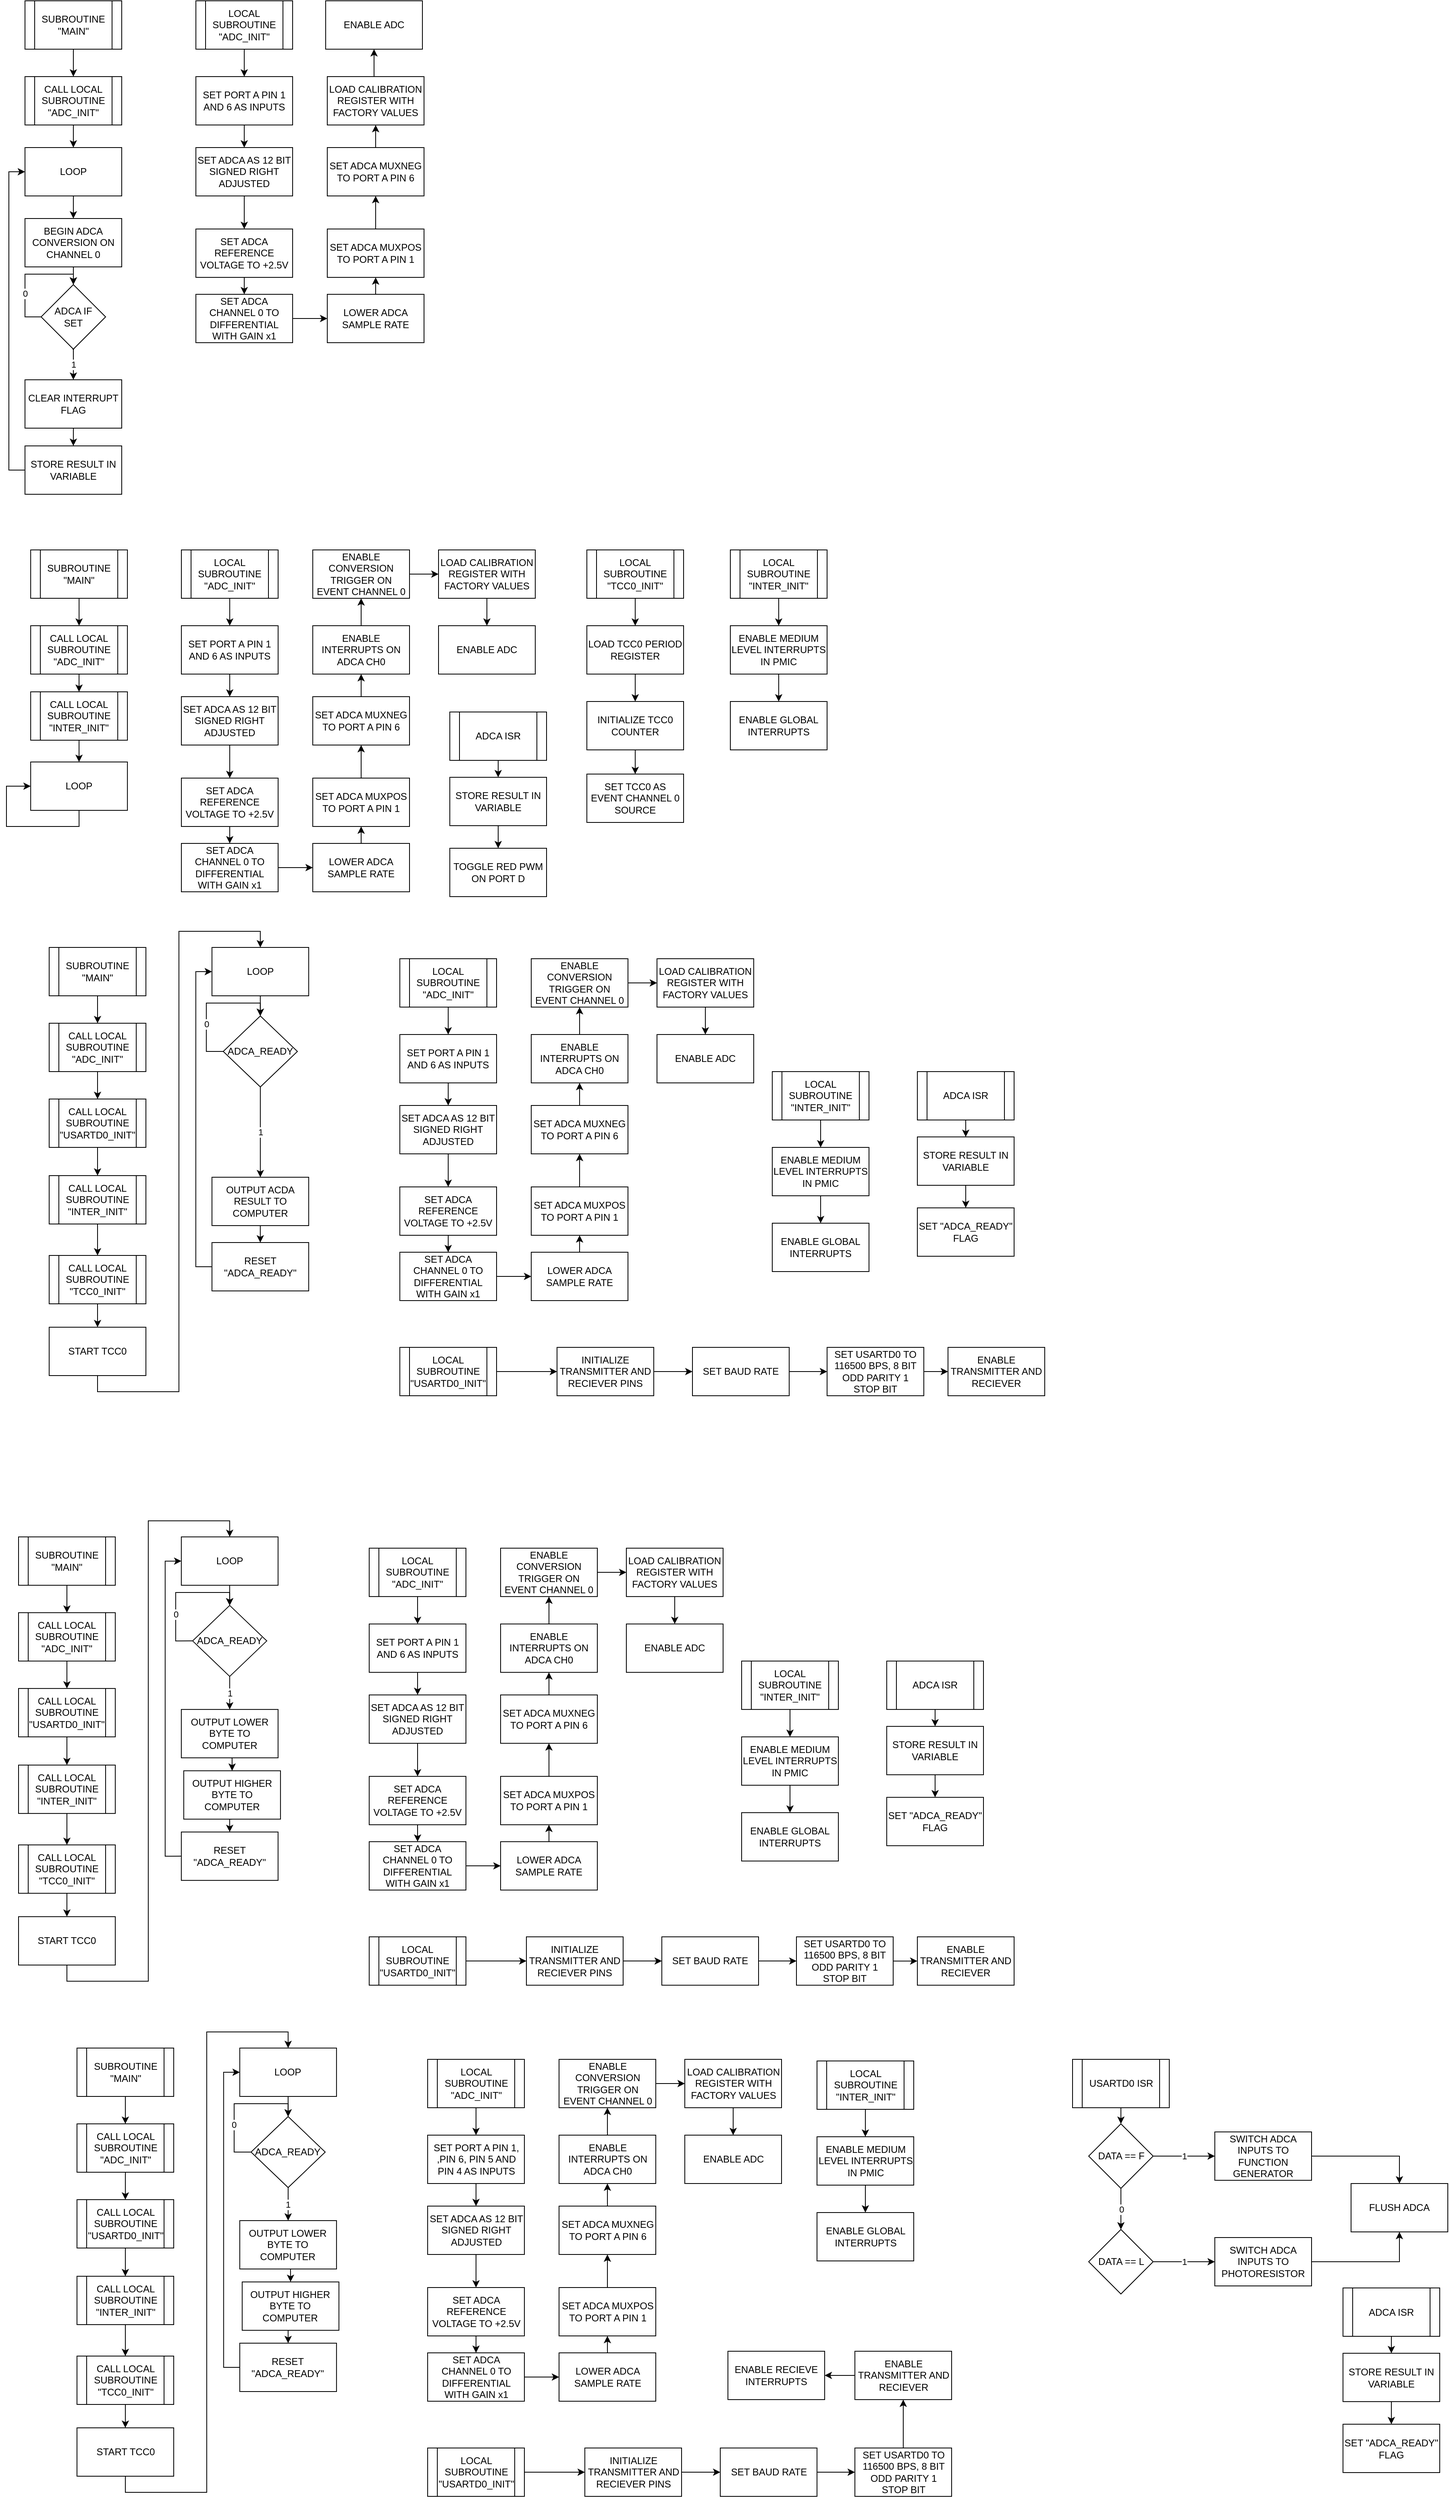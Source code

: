<mxfile version="21.6.2" type="device">
  <diagram name="Page-1" id="sILwjjuJlBbqwQT0Gi8k">
    <mxGraphModel dx="2140" dy="887" grid="0" gridSize="10" guides="1" tooltips="1" connect="1" arrows="1" fold="1" page="0" pageScale="1" pageWidth="850" pageHeight="1100" math="0" shadow="0">
      <root>
        <mxCell id="0" />
        <mxCell id="1" parent="0" />
        <mxCell id="ZWiZK4XKWIMXZsr2K3R_-3" value="" style="edgeStyle=orthogonalEdgeStyle;rounded=0;orthogonalLoop=1;jettySize=auto;html=1;" parent="1" source="ZWiZK4XKWIMXZsr2K3R_-1" target="ZWiZK4XKWIMXZsr2K3R_-2" edge="1">
          <mxGeometry relative="1" as="geometry" />
        </mxCell>
        <mxCell id="ZWiZK4XKWIMXZsr2K3R_-1" value="SUBROUTINE &quot;MAIN&quot;" style="shape=process;whiteSpace=wrap;html=1;backgroundOutline=1;" parent="1" vertex="1">
          <mxGeometry x="-12" y="175" width="120" height="60" as="geometry" />
        </mxCell>
        <mxCell id="ZWiZK4XKWIMXZsr2K3R_-26" value="" style="edgeStyle=orthogonalEdgeStyle;rounded=0;orthogonalLoop=1;jettySize=auto;html=1;" parent="1" source="ZWiZK4XKWIMXZsr2K3R_-2" target="ZWiZK4XKWIMXZsr2K3R_-25" edge="1">
          <mxGeometry relative="1" as="geometry" />
        </mxCell>
        <mxCell id="ZWiZK4XKWIMXZsr2K3R_-2" value="CALL LOCAL SUBROUTINE &quot;ADC_INIT&quot;" style="shape=process;whiteSpace=wrap;html=1;backgroundOutline=1;" parent="1" vertex="1">
          <mxGeometry x="-12" y="269" width="120" height="60" as="geometry" />
        </mxCell>
        <mxCell id="ZWiZK4XKWIMXZsr2K3R_-6" value="" style="edgeStyle=orthogonalEdgeStyle;rounded=0;orthogonalLoop=1;jettySize=auto;html=1;" parent="1" source="ZWiZK4XKWIMXZsr2K3R_-4" target="ZWiZK4XKWIMXZsr2K3R_-5" edge="1">
          <mxGeometry relative="1" as="geometry" />
        </mxCell>
        <mxCell id="ZWiZK4XKWIMXZsr2K3R_-4" value="LOCAL SUBROUTINE &quot;ADC_INIT&quot;" style="shape=process;whiteSpace=wrap;html=1;backgroundOutline=1;" parent="1" vertex="1">
          <mxGeometry x="200" y="175" width="120" height="60" as="geometry" />
        </mxCell>
        <mxCell id="ZWiZK4XKWIMXZsr2K3R_-8" value="" style="edgeStyle=orthogonalEdgeStyle;rounded=0;orthogonalLoop=1;jettySize=auto;html=1;" parent="1" source="ZWiZK4XKWIMXZsr2K3R_-5" target="ZWiZK4XKWIMXZsr2K3R_-7" edge="1">
          <mxGeometry relative="1" as="geometry" />
        </mxCell>
        <mxCell id="ZWiZK4XKWIMXZsr2K3R_-5" value="SET PORT A PIN 1 AND 6 AS INPUTS" style="whiteSpace=wrap;html=1;" parent="1" vertex="1">
          <mxGeometry x="200" y="269" width="120" height="60" as="geometry" />
        </mxCell>
        <mxCell id="ZWiZK4XKWIMXZsr2K3R_-38" style="edgeStyle=orthogonalEdgeStyle;rounded=0;orthogonalLoop=1;jettySize=auto;html=1;exitX=0.5;exitY=1;exitDx=0;exitDy=0;entryX=0.5;entryY=0;entryDx=0;entryDy=0;" parent="1" source="ZWiZK4XKWIMXZsr2K3R_-7" target="ZWiZK4XKWIMXZsr2K3R_-11" edge="1">
          <mxGeometry relative="1" as="geometry" />
        </mxCell>
        <mxCell id="ZWiZK4XKWIMXZsr2K3R_-7" value="SET ADCA AS 12 BIT SIGNED RIGHT ADJUSTED" style="whiteSpace=wrap;html=1;" parent="1" vertex="1">
          <mxGeometry x="200" y="357" width="120" height="60" as="geometry" />
        </mxCell>
        <mxCell id="ZWiZK4XKWIMXZsr2K3R_-41" style="edgeStyle=orthogonalEdgeStyle;rounded=0;orthogonalLoop=1;jettySize=auto;html=1;exitX=0.5;exitY=1;exitDx=0;exitDy=0;entryX=0.5;entryY=0;entryDx=0;entryDy=0;" parent="1" source="ZWiZK4XKWIMXZsr2K3R_-11" target="ZWiZK4XKWIMXZsr2K3R_-17" edge="1">
          <mxGeometry relative="1" as="geometry" />
        </mxCell>
        <mxCell id="ZWiZK4XKWIMXZsr2K3R_-11" value="SET ADCA REFERENCE VOLTAGE TO +2.5V" style="whiteSpace=wrap;html=1;" parent="1" vertex="1">
          <mxGeometry x="200" y="458" width="120" height="60" as="geometry" />
        </mxCell>
        <mxCell id="ZWiZK4XKWIMXZsr2K3R_-44" style="edgeStyle=orthogonalEdgeStyle;rounded=0;orthogonalLoop=1;jettySize=auto;html=1;exitX=0.5;exitY=0;exitDx=0;exitDy=0;entryX=0.5;entryY=1;entryDx=0;entryDy=0;" parent="1" source="ZWiZK4XKWIMXZsr2K3R_-15" target="ZWiZK4XKWIMXZsr2K3R_-43" edge="1">
          <mxGeometry relative="1" as="geometry" />
        </mxCell>
        <mxCell id="ZWiZK4XKWIMXZsr2K3R_-15" value="LOAD CALIBRATION REGISTER WITH FACTORY VALUES" style="whiteSpace=wrap;html=1;" parent="1" vertex="1">
          <mxGeometry x="363" y="269" width="120" height="60" as="geometry" />
        </mxCell>
        <mxCell id="LSruhmEnRcLjWPea0haj-2" style="edgeStyle=orthogonalEdgeStyle;rounded=0;orthogonalLoop=1;jettySize=auto;html=1;exitX=1;exitY=0.5;exitDx=0;exitDy=0;entryX=0;entryY=0.5;entryDx=0;entryDy=0;" parent="1" source="ZWiZK4XKWIMXZsr2K3R_-17" target="LSruhmEnRcLjWPea0haj-1" edge="1">
          <mxGeometry relative="1" as="geometry" />
        </mxCell>
        <mxCell id="ZWiZK4XKWIMXZsr2K3R_-17" value="SET ADCA CHANNEL 0 TO DIFFERENTIAL WITH GAIN x1" style="whiteSpace=wrap;html=1;" parent="1" vertex="1">
          <mxGeometry x="200" y="539" width="120" height="60" as="geometry" />
        </mxCell>
        <mxCell id="ZWiZK4XKWIMXZsr2K3R_-22" value="" style="edgeStyle=orthogonalEdgeStyle;rounded=0;orthogonalLoop=1;jettySize=auto;html=1;" parent="1" source="ZWiZK4XKWIMXZsr2K3R_-19" target="ZWiZK4XKWIMXZsr2K3R_-21" edge="1">
          <mxGeometry relative="1" as="geometry" />
        </mxCell>
        <mxCell id="ZWiZK4XKWIMXZsr2K3R_-19" value="SET ADCA MUXPOS TO PORT A PIN 1" style="whiteSpace=wrap;html=1;" parent="1" vertex="1">
          <mxGeometry x="363" y="458" width="120" height="60" as="geometry" />
        </mxCell>
        <mxCell id="ZWiZK4XKWIMXZsr2K3R_-24" style="edgeStyle=orthogonalEdgeStyle;rounded=0;orthogonalLoop=1;jettySize=auto;html=1;exitX=0.5;exitY=0;exitDx=0;exitDy=0;entryX=0.5;entryY=1;entryDx=0;entryDy=0;" parent="1" source="ZWiZK4XKWIMXZsr2K3R_-21" target="ZWiZK4XKWIMXZsr2K3R_-15" edge="1">
          <mxGeometry relative="1" as="geometry" />
        </mxCell>
        <mxCell id="ZWiZK4XKWIMXZsr2K3R_-21" value="SET ADCA MUXNEG TO PORT A PIN 6" style="whiteSpace=wrap;html=1;" parent="1" vertex="1">
          <mxGeometry x="363" y="357" width="120" height="60" as="geometry" />
        </mxCell>
        <mxCell id="ZWiZK4XKWIMXZsr2K3R_-28" value="" style="edgeStyle=orthogonalEdgeStyle;rounded=0;orthogonalLoop=1;jettySize=auto;html=1;" parent="1" source="ZWiZK4XKWIMXZsr2K3R_-25" target="ZWiZK4XKWIMXZsr2K3R_-27" edge="1">
          <mxGeometry relative="1" as="geometry" />
        </mxCell>
        <mxCell id="ZWiZK4XKWIMXZsr2K3R_-25" value="LOOP" style="whiteSpace=wrap;html=1;" parent="1" vertex="1">
          <mxGeometry x="-12" y="357" width="120" height="60" as="geometry" />
        </mxCell>
        <mxCell id="ZWiZK4XKWIMXZsr2K3R_-30" value="" style="edgeStyle=orthogonalEdgeStyle;rounded=0;orthogonalLoop=1;jettySize=auto;html=1;" parent="1" source="ZWiZK4XKWIMXZsr2K3R_-27" target="ZWiZK4XKWIMXZsr2K3R_-29" edge="1">
          <mxGeometry relative="1" as="geometry" />
        </mxCell>
        <mxCell id="ZWiZK4XKWIMXZsr2K3R_-27" value="BEGIN ADCA CONVERSION ON CHANNEL 0" style="whiteSpace=wrap;html=1;" parent="1" vertex="1">
          <mxGeometry x="-12" y="445" width="120" height="60" as="geometry" />
        </mxCell>
        <mxCell id="ZWiZK4XKWIMXZsr2K3R_-33" style="edgeStyle=orthogonalEdgeStyle;rounded=0;orthogonalLoop=1;jettySize=auto;html=1;exitX=0.5;exitY=1;exitDx=0;exitDy=0;" parent="1" source="ZWiZK4XKWIMXZsr2K3R_-29" edge="1">
          <mxGeometry relative="1" as="geometry">
            <mxPoint x="48" y="609" as="targetPoint" />
          </mxGeometry>
        </mxCell>
        <mxCell id="LSruhmEnRcLjWPea0haj-5" value="1" style="edgeStyle=orthogonalEdgeStyle;rounded=0;orthogonalLoop=1;jettySize=auto;html=1;exitX=0.5;exitY=1;exitDx=0;exitDy=0;entryX=0.5;entryY=0;entryDx=0;entryDy=0;" parent="1" source="ZWiZK4XKWIMXZsr2K3R_-29" target="LSruhmEnRcLjWPea0haj-4" edge="1">
          <mxGeometry relative="1" as="geometry" />
        </mxCell>
        <mxCell id="ZWiZK4XKWIMXZsr2K3R_-29" value="ADCA IF&lt;br&gt;SET" style="rhombus;whiteSpace=wrap;html=1;" parent="1" vertex="1">
          <mxGeometry x="8" y="527" width="80" height="80" as="geometry" />
        </mxCell>
        <mxCell id="ZWiZK4XKWIMXZsr2K3R_-31" value="0" style="edgeStyle=orthogonalEdgeStyle;rounded=0;orthogonalLoop=1;jettySize=auto;html=1;exitX=0;exitY=0.5;exitDx=0;exitDy=0;entryX=0.5;entryY=0;entryDx=0;entryDy=0;" parent="1" source="ZWiZK4XKWIMXZsr2K3R_-29" target="ZWiZK4XKWIMXZsr2K3R_-29" edge="1">
          <mxGeometry x="-0.329" relative="1" as="geometry">
            <Array as="points">
              <mxPoint x="-12" y="567" />
              <mxPoint x="-12" y="514" />
              <mxPoint x="48" y="514" />
            </Array>
            <mxPoint as="offset" />
          </mxGeometry>
        </mxCell>
        <mxCell id="ZWiZK4XKWIMXZsr2K3R_-36" style="edgeStyle=orthogonalEdgeStyle;rounded=0;orthogonalLoop=1;jettySize=auto;html=1;exitX=0;exitY=0.5;exitDx=0;exitDy=0;entryX=0;entryY=0.5;entryDx=0;entryDy=0;" parent="1" source="ZWiZK4XKWIMXZsr2K3R_-34" target="ZWiZK4XKWIMXZsr2K3R_-25" edge="1">
          <mxGeometry relative="1" as="geometry" />
        </mxCell>
        <mxCell id="ZWiZK4XKWIMXZsr2K3R_-34" value="STORE RESULT IN VARIABLE" style="whiteSpace=wrap;html=1;" parent="1" vertex="1">
          <mxGeometry x="-12" y="727" width="120" height="60" as="geometry" />
        </mxCell>
        <mxCell id="ZWiZK4XKWIMXZsr2K3R_-43" value="ENABLE ADC" style="whiteSpace=wrap;html=1;" parent="1" vertex="1">
          <mxGeometry x="361" y="175" width="120" height="60" as="geometry" />
        </mxCell>
        <mxCell id="LSruhmEnRcLjWPea0haj-3" style="edgeStyle=orthogonalEdgeStyle;rounded=0;orthogonalLoop=1;jettySize=auto;html=1;exitX=0.5;exitY=0;exitDx=0;exitDy=0;entryX=0.5;entryY=1;entryDx=0;entryDy=0;" parent="1" source="LSruhmEnRcLjWPea0haj-1" target="ZWiZK4XKWIMXZsr2K3R_-19" edge="1">
          <mxGeometry relative="1" as="geometry" />
        </mxCell>
        <mxCell id="LSruhmEnRcLjWPea0haj-1" value="LOWER ADCA SAMPLE RATE" style="whiteSpace=wrap;html=1;" parent="1" vertex="1">
          <mxGeometry x="363" y="539" width="120" height="60" as="geometry" />
        </mxCell>
        <mxCell id="LSruhmEnRcLjWPea0haj-6" style="edgeStyle=orthogonalEdgeStyle;rounded=0;orthogonalLoop=1;jettySize=auto;html=1;exitX=0.5;exitY=1;exitDx=0;exitDy=0;entryX=0.5;entryY=0;entryDx=0;entryDy=0;" parent="1" source="LSruhmEnRcLjWPea0haj-4" target="ZWiZK4XKWIMXZsr2K3R_-34" edge="1">
          <mxGeometry relative="1" as="geometry" />
        </mxCell>
        <mxCell id="LSruhmEnRcLjWPea0haj-4" value="CLEAR INTERRUPT FLAG" style="whiteSpace=wrap;html=1;" parent="1" vertex="1">
          <mxGeometry x="-12" y="645" width="120" height="60" as="geometry" />
        </mxCell>
        <mxCell id="LSruhmEnRcLjWPea0haj-7" value="" style="edgeStyle=orthogonalEdgeStyle;rounded=0;orthogonalLoop=1;jettySize=auto;html=1;" parent="1" source="LSruhmEnRcLjWPea0haj-8" target="LSruhmEnRcLjWPea0haj-10" edge="1">
          <mxGeometry relative="1" as="geometry" />
        </mxCell>
        <mxCell id="LSruhmEnRcLjWPea0haj-8" value="SUBROUTINE &quot;MAIN&quot;" style="shape=process;whiteSpace=wrap;html=1;backgroundOutline=1;" parent="1" vertex="1">
          <mxGeometry x="-4.94" y="856" width="120" height="60" as="geometry" />
        </mxCell>
        <mxCell id="LSruhmEnRcLjWPea0haj-24" style="edgeStyle=orthogonalEdgeStyle;rounded=0;orthogonalLoop=1;jettySize=auto;html=1;exitX=0.5;exitY=1;exitDx=0;exitDy=0;entryX=0.5;entryY=0;entryDx=0;entryDy=0;" parent="1" source="LSruhmEnRcLjWPea0haj-10" target="LSruhmEnRcLjWPea0haj-23" edge="1">
          <mxGeometry relative="1" as="geometry" />
        </mxCell>
        <mxCell id="LSruhmEnRcLjWPea0haj-10" value="CALL LOCAL SUBROUTINE &quot;ADC_INIT&quot;" style="shape=process;whiteSpace=wrap;html=1;backgroundOutline=1;" parent="1" vertex="1">
          <mxGeometry x="-4.94" y="950" width="120" height="60" as="geometry" />
        </mxCell>
        <mxCell id="LSruhmEnRcLjWPea0haj-12" value="LOOP" style="whiteSpace=wrap;html=1;" parent="1" vertex="1">
          <mxGeometry x="-4.94" y="1119" width="120" height="60" as="geometry" />
        </mxCell>
        <mxCell id="LSruhmEnRcLjWPea0haj-27" style="edgeStyle=orthogonalEdgeStyle;rounded=0;orthogonalLoop=1;jettySize=auto;html=1;exitX=0.5;exitY=1;exitDx=0;exitDy=0;entryX=0.5;entryY=0;entryDx=0;entryDy=0;" parent="1" source="LSruhmEnRcLjWPea0haj-23" target="LSruhmEnRcLjWPea0haj-12" edge="1">
          <mxGeometry relative="1" as="geometry" />
        </mxCell>
        <mxCell id="LSruhmEnRcLjWPea0haj-23" value="CALL LOCAL SUBROUTINE &quot;INTER_INIT&quot;" style="shape=process;whiteSpace=wrap;html=1;backgroundOutline=1;" parent="1" vertex="1">
          <mxGeometry x="-4.94" y="1032" width="120" height="60" as="geometry" />
        </mxCell>
        <mxCell id="LSruhmEnRcLjWPea0haj-29" value="" style="edgeStyle=orthogonalEdgeStyle;rounded=0;orthogonalLoop=1;jettySize=auto;html=1;" parent="1" source="LSruhmEnRcLjWPea0haj-30" target="LSruhmEnRcLjWPea0haj-32" edge="1">
          <mxGeometry relative="1" as="geometry" />
        </mxCell>
        <mxCell id="LSruhmEnRcLjWPea0haj-30" value="LOCAL SUBROUTINE &quot;ADC_INIT&quot;" style="shape=process;whiteSpace=wrap;html=1;backgroundOutline=1;" parent="1" vertex="1">
          <mxGeometry x="182" y="856" width="120" height="60" as="geometry" />
        </mxCell>
        <mxCell id="LSruhmEnRcLjWPea0haj-31" value="" style="edgeStyle=orthogonalEdgeStyle;rounded=0;orthogonalLoop=1;jettySize=auto;html=1;" parent="1" source="LSruhmEnRcLjWPea0haj-32" target="LSruhmEnRcLjWPea0haj-34" edge="1">
          <mxGeometry relative="1" as="geometry" />
        </mxCell>
        <mxCell id="LSruhmEnRcLjWPea0haj-32" value="SET PORT A PIN 1 AND 6 AS INPUTS" style="whiteSpace=wrap;html=1;" parent="1" vertex="1">
          <mxGeometry x="182" y="950" width="120" height="60" as="geometry" />
        </mxCell>
        <mxCell id="LSruhmEnRcLjWPea0haj-33" style="edgeStyle=orthogonalEdgeStyle;rounded=0;orthogonalLoop=1;jettySize=auto;html=1;exitX=0.5;exitY=1;exitDx=0;exitDy=0;entryX=0.5;entryY=0;entryDx=0;entryDy=0;" parent="1" source="LSruhmEnRcLjWPea0haj-34" target="LSruhmEnRcLjWPea0haj-36" edge="1">
          <mxGeometry relative="1" as="geometry" />
        </mxCell>
        <mxCell id="LSruhmEnRcLjWPea0haj-34" value="SET ADCA AS 12 BIT SIGNED RIGHT ADJUSTED" style="whiteSpace=wrap;html=1;" parent="1" vertex="1">
          <mxGeometry x="182" y="1038" width="120" height="60" as="geometry" />
        </mxCell>
        <mxCell id="LSruhmEnRcLjWPea0haj-35" style="edgeStyle=orthogonalEdgeStyle;rounded=0;orthogonalLoop=1;jettySize=auto;html=1;exitX=0.5;exitY=1;exitDx=0;exitDy=0;entryX=0.5;entryY=0;entryDx=0;entryDy=0;" parent="1" source="LSruhmEnRcLjWPea0haj-36" target="LSruhmEnRcLjWPea0haj-40" edge="1">
          <mxGeometry relative="1" as="geometry" />
        </mxCell>
        <mxCell id="LSruhmEnRcLjWPea0haj-36" value="SET ADCA REFERENCE VOLTAGE TO +2.5V" style="whiteSpace=wrap;html=1;" parent="1" vertex="1">
          <mxGeometry x="182" y="1139" width="120" height="60" as="geometry" />
        </mxCell>
        <mxCell id="LSruhmEnRcLjWPea0haj-55" style="edgeStyle=orthogonalEdgeStyle;rounded=0;orthogonalLoop=1;jettySize=auto;html=1;exitX=0.5;exitY=1;exitDx=0;exitDy=0;entryX=0.5;entryY=0;entryDx=0;entryDy=0;" parent="1" source="LSruhmEnRcLjWPea0haj-38" target="LSruhmEnRcLjWPea0haj-45" edge="1">
          <mxGeometry relative="1" as="geometry" />
        </mxCell>
        <mxCell id="LSruhmEnRcLjWPea0haj-38" value="LOAD CALIBRATION REGISTER WITH FACTORY VALUES" style="whiteSpace=wrap;html=1;" parent="1" vertex="1">
          <mxGeometry x="501" y="856" width="120" height="60" as="geometry" />
        </mxCell>
        <mxCell id="LSruhmEnRcLjWPea0haj-39" style="edgeStyle=orthogonalEdgeStyle;rounded=0;orthogonalLoop=1;jettySize=auto;html=1;exitX=1;exitY=0.5;exitDx=0;exitDy=0;entryX=0;entryY=0.5;entryDx=0;entryDy=0;" parent="1" source="LSruhmEnRcLjWPea0haj-40" target="LSruhmEnRcLjWPea0haj-47" edge="1">
          <mxGeometry relative="1" as="geometry" />
        </mxCell>
        <mxCell id="LSruhmEnRcLjWPea0haj-40" value="SET ADCA CHANNEL 0 TO DIFFERENTIAL WITH GAIN x1" style="whiteSpace=wrap;html=1;" parent="1" vertex="1">
          <mxGeometry x="182" y="1220" width="120" height="60" as="geometry" />
        </mxCell>
        <mxCell id="LSruhmEnRcLjWPea0haj-52" style="edgeStyle=orthogonalEdgeStyle;rounded=0;orthogonalLoop=1;jettySize=auto;html=1;exitX=0.5;exitY=0;exitDx=0;exitDy=0;entryX=0.5;entryY=1;entryDx=0;entryDy=0;" parent="1" source="LSruhmEnRcLjWPea0haj-42" target="LSruhmEnRcLjWPea0haj-44" edge="1">
          <mxGeometry relative="1" as="geometry" />
        </mxCell>
        <mxCell id="LSruhmEnRcLjWPea0haj-42" value="SET ADCA MUXPOS TO PORT A PIN 1" style="whiteSpace=wrap;html=1;" parent="1" vertex="1">
          <mxGeometry x="345" y="1139" width="120" height="60" as="geometry" />
        </mxCell>
        <mxCell id="LSruhmEnRcLjWPea0haj-53" style="edgeStyle=orthogonalEdgeStyle;rounded=0;orthogonalLoop=1;jettySize=auto;html=1;exitX=0.5;exitY=0;exitDx=0;exitDy=0;entryX=0.5;entryY=1;entryDx=0;entryDy=0;" parent="1" source="LSruhmEnRcLjWPea0haj-44" target="LSruhmEnRcLjWPea0haj-48" edge="1">
          <mxGeometry relative="1" as="geometry" />
        </mxCell>
        <mxCell id="LSruhmEnRcLjWPea0haj-44" value="SET ADCA MUXNEG TO PORT A PIN 6" style="whiteSpace=wrap;html=1;" parent="1" vertex="1">
          <mxGeometry x="345" y="1038" width="120" height="60" as="geometry" />
        </mxCell>
        <mxCell id="LSruhmEnRcLjWPea0haj-45" value="ENABLE ADC" style="whiteSpace=wrap;html=1;" parent="1" vertex="1">
          <mxGeometry x="501" y="950" width="120" height="60" as="geometry" />
        </mxCell>
        <mxCell id="LSruhmEnRcLjWPea0haj-46" style="edgeStyle=orthogonalEdgeStyle;rounded=0;orthogonalLoop=1;jettySize=auto;html=1;exitX=0.5;exitY=0;exitDx=0;exitDy=0;entryX=0.5;entryY=1;entryDx=0;entryDy=0;" parent="1" source="LSruhmEnRcLjWPea0haj-47" target="LSruhmEnRcLjWPea0haj-42" edge="1">
          <mxGeometry relative="1" as="geometry" />
        </mxCell>
        <mxCell id="LSruhmEnRcLjWPea0haj-47" value="LOWER ADCA SAMPLE RATE" style="whiteSpace=wrap;html=1;" parent="1" vertex="1">
          <mxGeometry x="345" y="1220" width="120" height="60" as="geometry" />
        </mxCell>
        <mxCell id="LSruhmEnRcLjWPea0haj-51" value="" style="edgeStyle=orthogonalEdgeStyle;rounded=0;orthogonalLoop=1;jettySize=auto;html=1;" parent="1" source="LSruhmEnRcLjWPea0haj-48" target="LSruhmEnRcLjWPea0haj-50" edge="1">
          <mxGeometry relative="1" as="geometry" />
        </mxCell>
        <mxCell id="LSruhmEnRcLjWPea0haj-48" value="ENABLE INTERRUPTS ON ADCA CH0" style="whiteSpace=wrap;html=1;" parent="1" vertex="1">
          <mxGeometry x="345" y="950" width="120" height="60" as="geometry" />
        </mxCell>
        <mxCell id="LSruhmEnRcLjWPea0haj-75" style="edgeStyle=orthogonalEdgeStyle;rounded=0;orthogonalLoop=1;jettySize=auto;html=1;exitX=1;exitY=0.5;exitDx=0;exitDy=0;entryX=0;entryY=0.5;entryDx=0;entryDy=0;" parent="1" source="LSruhmEnRcLjWPea0haj-50" target="LSruhmEnRcLjWPea0haj-38" edge="1">
          <mxGeometry relative="1" as="geometry" />
        </mxCell>
        <mxCell id="LSruhmEnRcLjWPea0haj-50" value="ENABLE CONVERSION TRIGGER ON EVENT CHANNEL 0" style="whiteSpace=wrap;html=1;" parent="1" vertex="1">
          <mxGeometry x="345" y="856" width="120" height="60" as="geometry" />
        </mxCell>
        <mxCell id="LSruhmEnRcLjWPea0haj-58" value="" style="edgeStyle=orthogonalEdgeStyle;rounded=0;orthogonalLoop=1;jettySize=auto;html=1;" parent="1" source="LSruhmEnRcLjWPea0haj-56" target="LSruhmEnRcLjWPea0haj-57" edge="1">
          <mxGeometry relative="1" as="geometry" />
        </mxCell>
        <mxCell id="LSruhmEnRcLjWPea0haj-56" value="LOCAL SUBROUTINE &quot;TCC0_INIT&quot;" style="shape=process;whiteSpace=wrap;html=1;backgroundOutline=1;" parent="1" vertex="1">
          <mxGeometry x="685" y="856" width="120" height="60" as="geometry" />
        </mxCell>
        <mxCell id="LSruhmEnRcLjWPea0haj-60" value="" style="edgeStyle=orthogonalEdgeStyle;rounded=0;orthogonalLoop=1;jettySize=auto;html=1;" parent="1" source="LSruhmEnRcLjWPea0haj-57" target="LSruhmEnRcLjWPea0haj-59" edge="1">
          <mxGeometry relative="1" as="geometry" />
        </mxCell>
        <mxCell id="LSruhmEnRcLjWPea0haj-57" value="LOAD TCC0 PERIOD REGISTER" style="whiteSpace=wrap;html=1;" parent="1" vertex="1">
          <mxGeometry x="685" y="950" width="120" height="60" as="geometry" />
        </mxCell>
        <mxCell id="LSruhmEnRcLjWPea0haj-72" style="edgeStyle=orthogonalEdgeStyle;rounded=0;orthogonalLoop=1;jettySize=auto;html=1;exitX=0.5;exitY=1;exitDx=0;exitDy=0;entryX=0.5;entryY=0;entryDx=0;entryDy=0;" parent="1" source="LSruhmEnRcLjWPea0haj-59" target="LSruhmEnRcLjWPea0haj-71" edge="1">
          <mxGeometry relative="1" as="geometry" />
        </mxCell>
        <mxCell id="LSruhmEnRcLjWPea0haj-59" value="INITIALIZE TCC0 COUNTER" style="whiteSpace=wrap;html=1;" parent="1" vertex="1">
          <mxGeometry x="685" y="1044" width="120" height="60" as="geometry" />
        </mxCell>
        <mxCell id="LSruhmEnRcLjWPea0haj-68" style="edgeStyle=orthogonalEdgeStyle;rounded=0;orthogonalLoop=1;jettySize=auto;html=1;exitX=0.5;exitY=1;exitDx=0;exitDy=0;entryX=0.5;entryY=0;entryDx=0;entryDy=0;" parent="1" source="LSruhmEnRcLjWPea0haj-66" target="LSruhmEnRcLjWPea0haj-67" edge="1">
          <mxGeometry relative="1" as="geometry" />
        </mxCell>
        <mxCell id="LSruhmEnRcLjWPea0haj-66" value="ADCA ISR" style="shape=process;whiteSpace=wrap;html=1;backgroundOutline=1;" parent="1" vertex="1">
          <mxGeometry x="515" y="1057" width="120" height="60" as="geometry" />
        </mxCell>
        <mxCell id="LSruhmEnRcLjWPea0haj-70" value="" style="edgeStyle=orthogonalEdgeStyle;rounded=0;orthogonalLoop=1;jettySize=auto;html=1;" parent="1" source="LSruhmEnRcLjWPea0haj-67" target="LSruhmEnRcLjWPea0haj-69" edge="1">
          <mxGeometry relative="1" as="geometry" />
        </mxCell>
        <mxCell id="LSruhmEnRcLjWPea0haj-67" value="STORE RESULT IN VARIABLE" style="whiteSpace=wrap;html=1;" parent="1" vertex="1">
          <mxGeometry x="515" y="1138" width="120" height="60" as="geometry" />
        </mxCell>
        <mxCell id="LSruhmEnRcLjWPea0haj-69" value="TOGGLE RED PWM ON PORT D" style="whiteSpace=wrap;html=1;" parent="1" vertex="1">
          <mxGeometry x="515" y="1226" width="120" height="60" as="geometry" />
        </mxCell>
        <mxCell id="LSruhmEnRcLjWPea0haj-71" value="SET TCC0 AS EVENT CHANNEL 0 SOURCE" style="whiteSpace=wrap;html=1;" parent="1" vertex="1">
          <mxGeometry x="685" y="1134" width="120" height="60" as="geometry" />
        </mxCell>
        <mxCell id="LSruhmEnRcLjWPea0haj-77" style="edgeStyle=orthogonalEdgeStyle;rounded=0;orthogonalLoop=1;jettySize=auto;html=1;exitX=0.5;exitY=1;exitDx=0;exitDy=0;entryX=0;entryY=0.5;entryDx=0;entryDy=0;" parent="1" source="LSruhmEnRcLjWPea0haj-12" target="LSruhmEnRcLjWPea0haj-12" edge="1">
          <mxGeometry relative="1" as="geometry">
            <Array as="points">
              <mxPoint x="55" y="1199" />
              <mxPoint x="-35" y="1199" />
              <mxPoint x="-35" y="1149" />
            </Array>
          </mxGeometry>
        </mxCell>
        <mxCell id="LSruhmEnRcLjWPea0haj-80" style="edgeStyle=orthogonalEdgeStyle;rounded=0;orthogonalLoop=1;jettySize=auto;html=1;exitX=0.5;exitY=1;exitDx=0;exitDy=0;entryX=0.5;entryY=0;entryDx=0;entryDy=0;" parent="1" source="LSruhmEnRcLjWPea0haj-78" target="LSruhmEnRcLjWPea0haj-79" edge="1">
          <mxGeometry relative="1" as="geometry" />
        </mxCell>
        <mxCell id="LSruhmEnRcLjWPea0haj-78" value="LOCAL SUBROUTINE &quot;INTER_INIT&quot;" style="shape=process;whiteSpace=wrap;html=1;backgroundOutline=1;" parent="1" vertex="1">
          <mxGeometry x="863" y="856" width="120" height="60" as="geometry" />
        </mxCell>
        <mxCell id="LSruhmEnRcLjWPea0haj-82" value="" style="edgeStyle=orthogonalEdgeStyle;rounded=0;orthogonalLoop=1;jettySize=auto;html=1;" parent="1" source="LSruhmEnRcLjWPea0haj-79" target="LSruhmEnRcLjWPea0haj-81" edge="1">
          <mxGeometry relative="1" as="geometry" />
        </mxCell>
        <mxCell id="LSruhmEnRcLjWPea0haj-79" value="ENABLE MEDIUM LEVEL INTERRUPTS IN PMIC" style="whiteSpace=wrap;html=1;" parent="1" vertex="1">
          <mxGeometry x="863" y="950" width="120" height="60" as="geometry" />
        </mxCell>
        <mxCell id="LSruhmEnRcLjWPea0haj-81" value="ENABLE GLOBAL INTERRUPTS" style="whiteSpace=wrap;html=1;" parent="1" vertex="1">
          <mxGeometry x="863" y="1044" width="120" height="60" as="geometry" />
        </mxCell>
        <mxCell id="LSruhmEnRcLjWPea0haj-83" value="" style="edgeStyle=orthogonalEdgeStyle;rounded=0;orthogonalLoop=1;jettySize=auto;html=1;" parent="1" source="LSruhmEnRcLjWPea0haj-84" target="LSruhmEnRcLjWPea0haj-86" edge="1">
          <mxGeometry relative="1" as="geometry" />
        </mxCell>
        <mxCell id="LSruhmEnRcLjWPea0haj-84" value="SUBROUTINE &quot;MAIN&quot;" style="shape=process;whiteSpace=wrap;html=1;backgroundOutline=1;" parent="1" vertex="1">
          <mxGeometry x="18" y="1349" width="120" height="60" as="geometry" />
        </mxCell>
        <mxCell id="LSruhmEnRcLjWPea0haj-176" style="edgeStyle=orthogonalEdgeStyle;rounded=0;orthogonalLoop=1;jettySize=auto;html=1;exitX=0.5;exitY=1;exitDx=0;exitDy=0;entryX=0.5;entryY=0;entryDx=0;entryDy=0;" parent="1" source="LSruhmEnRcLjWPea0haj-86" target="LSruhmEnRcLjWPea0haj-175" edge="1">
          <mxGeometry relative="1" as="geometry" />
        </mxCell>
        <mxCell id="LSruhmEnRcLjWPea0haj-86" value="CALL LOCAL SUBROUTINE &quot;ADC_INIT&quot;" style="shape=process;whiteSpace=wrap;html=1;backgroundOutline=1;" parent="1" vertex="1">
          <mxGeometry x="18" y="1443" width="120" height="60" as="geometry" />
        </mxCell>
        <mxCell id="LSruhmEnRcLjWPea0haj-168" value="" style="edgeStyle=orthogonalEdgeStyle;rounded=0;orthogonalLoop=1;jettySize=auto;html=1;" parent="1" source="LSruhmEnRcLjWPea0haj-87" target="LSruhmEnRcLjWPea0haj-167" edge="1">
          <mxGeometry relative="1" as="geometry" />
        </mxCell>
        <mxCell id="LSruhmEnRcLjWPea0haj-87" value="LOOP" style="whiteSpace=wrap;html=1;" parent="1" vertex="1">
          <mxGeometry x="219.94" y="1349" width="120" height="60" as="geometry" />
        </mxCell>
        <mxCell id="LSruhmEnRcLjWPea0haj-158" value="" style="edgeStyle=orthogonalEdgeStyle;rounded=0;orthogonalLoop=1;jettySize=auto;html=1;" parent="1" source="LSruhmEnRcLjWPea0haj-89" target="LSruhmEnRcLjWPea0haj-157" edge="1">
          <mxGeometry relative="1" as="geometry" />
        </mxCell>
        <mxCell id="LSruhmEnRcLjWPea0haj-89" value="CALL LOCAL SUBROUTINE &quot;INTER_INIT&quot;" style="shape=process;whiteSpace=wrap;html=1;backgroundOutline=1;" parent="1" vertex="1">
          <mxGeometry x="18" y="1632" width="120" height="60" as="geometry" />
        </mxCell>
        <mxCell id="LSruhmEnRcLjWPea0haj-96" value="" style="edgeStyle=orthogonalEdgeStyle;rounded=0;orthogonalLoop=1;jettySize=auto;html=1;" parent="1" source="LSruhmEnRcLjWPea0haj-97" target="LSruhmEnRcLjWPea0haj-99" edge="1">
          <mxGeometry relative="1" as="geometry" />
        </mxCell>
        <mxCell id="LSruhmEnRcLjWPea0haj-97" value="LOCAL SUBROUTINE &quot;ADC_INIT&quot;" style="shape=process;whiteSpace=wrap;html=1;backgroundOutline=1;" parent="1" vertex="1">
          <mxGeometry x="453" y="1363" width="120" height="60" as="geometry" />
        </mxCell>
        <mxCell id="LSruhmEnRcLjWPea0haj-98" value="" style="edgeStyle=orthogonalEdgeStyle;rounded=0;orthogonalLoop=1;jettySize=auto;html=1;" parent="1" source="LSruhmEnRcLjWPea0haj-99" target="LSruhmEnRcLjWPea0haj-101" edge="1">
          <mxGeometry relative="1" as="geometry" />
        </mxCell>
        <mxCell id="LSruhmEnRcLjWPea0haj-99" value="SET PORT A PIN 1 AND 6 AS INPUTS" style="whiteSpace=wrap;html=1;" parent="1" vertex="1">
          <mxGeometry x="453" y="1457" width="120" height="60" as="geometry" />
        </mxCell>
        <mxCell id="LSruhmEnRcLjWPea0haj-100" style="edgeStyle=orthogonalEdgeStyle;rounded=0;orthogonalLoop=1;jettySize=auto;html=1;exitX=0.5;exitY=1;exitDx=0;exitDy=0;entryX=0.5;entryY=0;entryDx=0;entryDy=0;" parent="1" source="LSruhmEnRcLjWPea0haj-101" target="LSruhmEnRcLjWPea0haj-103" edge="1">
          <mxGeometry relative="1" as="geometry" />
        </mxCell>
        <mxCell id="LSruhmEnRcLjWPea0haj-101" value="SET ADCA AS 12 BIT SIGNED RIGHT ADJUSTED" style="whiteSpace=wrap;html=1;" parent="1" vertex="1">
          <mxGeometry x="453" y="1545" width="120" height="60" as="geometry" />
        </mxCell>
        <mxCell id="LSruhmEnRcLjWPea0haj-102" style="edgeStyle=orthogonalEdgeStyle;rounded=0;orthogonalLoop=1;jettySize=auto;html=1;exitX=0.5;exitY=1;exitDx=0;exitDy=0;entryX=0.5;entryY=0;entryDx=0;entryDy=0;" parent="1" source="LSruhmEnRcLjWPea0haj-103" target="LSruhmEnRcLjWPea0haj-107" edge="1">
          <mxGeometry relative="1" as="geometry" />
        </mxCell>
        <mxCell id="LSruhmEnRcLjWPea0haj-103" value="SET ADCA REFERENCE VOLTAGE TO +2.5V" style="whiteSpace=wrap;html=1;" parent="1" vertex="1">
          <mxGeometry x="453" y="1646" width="120" height="60" as="geometry" />
        </mxCell>
        <mxCell id="LSruhmEnRcLjWPea0haj-104" style="edgeStyle=orthogonalEdgeStyle;rounded=0;orthogonalLoop=1;jettySize=auto;html=1;exitX=0.5;exitY=1;exitDx=0;exitDy=0;entryX=0.5;entryY=0;entryDx=0;entryDy=0;" parent="1" source="LSruhmEnRcLjWPea0haj-105" target="LSruhmEnRcLjWPea0haj-112" edge="1">
          <mxGeometry relative="1" as="geometry" />
        </mxCell>
        <mxCell id="LSruhmEnRcLjWPea0haj-105" value="LOAD CALIBRATION REGISTER WITH FACTORY VALUES" style="whiteSpace=wrap;html=1;" parent="1" vertex="1">
          <mxGeometry x="772" y="1363" width="120" height="60" as="geometry" />
        </mxCell>
        <mxCell id="LSruhmEnRcLjWPea0haj-106" style="edgeStyle=orthogonalEdgeStyle;rounded=0;orthogonalLoop=1;jettySize=auto;html=1;exitX=1;exitY=0.5;exitDx=0;exitDy=0;entryX=0;entryY=0.5;entryDx=0;entryDy=0;" parent="1" source="LSruhmEnRcLjWPea0haj-107" target="LSruhmEnRcLjWPea0haj-114" edge="1">
          <mxGeometry relative="1" as="geometry" />
        </mxCell>
        <mxCell id="LSruhmEnRcLjWPea0haj-107" value="SET ADCA CHANNEL 0 TO DIFFERENTIAL WITH GAIN x1" style="whiteSpace=wrap;html=1;" parent="1" vertex="1">
          <mxGeometry x="453" y="1727" width="120" height="60" as="geometry" />
        </mxCell>
        <mxCell id="LSruhmEnRcLjWPea0haj-108" style="edgeStyle=orthogonalEdgeStyle;rounded=0;orthogonalLoop=1;jettySize=auto;html=1;exitX=0.5;exitY=0;exitDx=0;exitDy=0;entryX=0.5;entryY=1;entryDx=0;entryDy=0;" parent="1" source="LSruhmEnRcLjWPea0haj-109" target="LSruhmEnRcLjWPea0haj-111" edge="1">
          <mxGeometry relative="1" as="geometry" />
        </mxCell>
        <mxCell id="LSruhmEnRcLjWPea0haj-109" value="SET ADCA MUXPOS TO PORT A PIN 1" style="whiteSpace=wrap;html=1;" parent="1" vertex="1">
          <mxGeometry x="616" y="1646" width="120" height="60" as="geometry" />
        </mxCell>
        <mxCell id="LSruhmEnRcLjWPea0haj-110" style="edgeStyle=orthogonalEdgeStyle;rounded=0;orthogonalLoop=1;jettySize=auto;html=1;exitX=0.5;exitY=0;exitDx=0;exitDy=0;entryX=0.5;entryY=1;entryDx=0;entryDy=0;" parent="1" source="LSruhmEnRcLjWPea0haj-111" target="LSruhmEnRcLjWPea0haj-116" edge="1">
          <mxGeometry relative="1" as="geometry" />
        </mxCell>
        <mxCell id="LSruhmEnRcLjWPea0haj-111" value="SET ADCA MUXNEG TO PORT A PIN 6" style="whiteSpace=wrap;html=1;" parent="1" vertex="1">
          <mxGeometry x="616" y="1545" width="120" height="60" as="geometry" />
        </mxCell>
        <mxCell id="LSruhmEnRcLjWPea0haj-112" value="ENABLE ADC" style="whiteSpace=wrap;html=1;" parent="1" vertex="1">
          <mxGeometry x="772" y="1457" width="120" height="60" as="geometry" />
        </mxCell>
        <mxCell id="LSruhmEnRcLjWPea0haj-113" style="edgeStyle=orthogonalEdgeStyle;rounded=0;orthogonalLoop=1;jettySize=auto;html=1;exitX=0.5;exitY=0;exitDx=0;exitDy=0;entryX=0.5;entryY=1;entryDx=0;entryDy=0;" parent="1" source="LSruhmEnRcLjWPea0haj-114" target="LSruhmEnRcLjWPea0haj-109" edge="1">
          <mxGeometry relative="1" as="geometry" />
        </mxCell>
        <mxCell id="LSruhmEnRcLjWPea0haj-114" value="LOWER ADCA SAMPLE RATE" style="whiteSpace=wrap;html=1;" parent="1" vertex="1">
          <mxGeometry x="616" y="1727" width="120" height="60" as="geometry" />
        </mxCell>
        <mxCell id="LSruhmEnRcLjWPea0haj-115" value="" style="edgeStyle=orthogonalEdgeStyle;rounded=0;orthogonalLoop=1;jettySize=auto;html=1;" parent="1" source="LSruhmEnRcLjWPea0haj-116" target="LSruhmEnRcLjWPea0haj-118" edge="1">
          <mxGeometry relative="1" as="geometry" />
        </mxCell>
        <mxCell id="LSruhmEnRcLjWPea0haj-116" value="ENABLE INTERRUPTS ON ADCA CH0" style="whiteSpace=wrap;html=1;" parent="1" vertex="1">
          <mxGeometry x="616" y="1457" width="120" height="60" as="geometry" />
        </mxCell>
        <mxCell id="LSruhmEnRcLjWPea0haj-117" style="edgeStyle=orthogonalEdgeStyle;rounded=0;orthogonalLoop=1;jettySize=auto;html=1;exitX=1;exitY=0.5;exitDx=0;exitDy=0;entryX=0;entryY=0.5;entryDx=0;entryDy=0;" parent="1" source="LSruhmEnRcLjWPea0haj-118" target="LSruhmEnRcLjWPea0haj-105" edge="1">
          <mxGeometry relative="1" as="geometry" />
        </mxCell>
        <mxCell id="LSruhmEnRcLjWPea0haj-118" value="ENABLE CONVERSION TRIGGER ON EVENT CHANNEL 0" style="whiteSpace=wrap;html=1;" parent="1" vertex="1">
          <mxGeometry x="616" y="1363" width="120" height="60" as="geometry" />
        </mxCell>
        <mxCell id="LSruhmEnRcLjWPea0haj-119" style="edgeStyle=orthogonalEdgeStyle;rounded=0;orthogonalLoop=1;jettySize=auto;html=1;exitX=0.5;exitY=1;exitDx=0;exitDy=0;entryX=0.5;entryY=0;entryDx=0;entryDy=0;" parent="1" source="LSruhmEnRcLjWPea0haj-120" target="LSruhmEnRcLjWPea0haj-122" edge="1">
          <mxGeometry relative="1" as="geometry" />
        </mxCell>
        <mxCell id="LSruhmEnRcLjWPea0haj-120" value="ADCA ISR" style="shape=process;whiteSpace=wrap;html=1;backgroundOutline=1;" parent="1" vertex="1">
          <mxGeometry x="1095" y="1503" width="120" height="60" as="geometry" />
        </mxCell>
        <mxCell id="LSruhmEnRcLjWPea0haj-121" value="" style="edgeStyle=orthogonalEdgeStyle;rounded=0;orthogonalLoop=1;jettySize=auto;html=1;" parent="1" source="LSruhmEnRcLjWPea0haj-122" target="LSruhmEnRcLjWPea0haj-123" edge="1">
          <mxGeometry relative="1" as="geometry" />
        </mxCell>
        <mxCell id="LSruhmEnRcLjWPea0haj-122" value="STORE RESULT IN VARIABLE" style="whiteSpace=wrap;html=1;" parent="1" vertex="1">
          <mxGeometry x="1095" y="1584" width="120" height="60" as="geometry" />
        </mxCell>
        <mxCell id="LSruhmEnRcLjWPea0haj-123" value="SET &quot;ADCA_READY&quot;&lt;br&gt;FLAG" style="whiteSpace=wrap;html=1;" parent="1" vertex="1">
          <mxGeometry x="1095" y="1672" width="120" height="60" as="geometry" />
        </mxCell>
        <mxCell id="LSruhmEnRcLjWPea0haj-124" style="edgeStyle=orthogonalEdgeStyle;rounded=0;orthogonalLoop=1;jettySize=auto;html=1;exitX=0.5;exitY=1;exitDx=0;exitDy=0;entryX=0.5;entryY=0;entryDx=0;entryDy=0;" parent="1" source="LSruhmEnRcLjWPea0haj-125" target="LSruhmEnRcLjWPea0haj-127" edge="1">
          <mxGeometry relative="1" as="geometry" />
        </mxCell>
        <mxCell id="LSruhmEnRcLjWPea0haj-125" value="LOCAL SUBROUTINE &quot;INTER_INIT&quot;" style="shape=process;whiteSpace=wrap;html=1;backgroundOutline=1;" parent="1" vertex="1">
          <mxGeometry x="915" y="1503" width="120" height="60" as="geometry" />
        </mxCell>
        <mxCell id="LSruhmEnRcLjWPea0haj-126" value="" style="edgeStyle=orthogonalEdgeStyle;rounded=0;orthogonalLoop=1;jettySize=auto;html=1;" parent="1" source="LSruhmEnRcLjWPea0haj-127" target="LSruhmEnRcLjWPea0haj-128" edge="1">
          <mxGeometry relative="1" as="geometry" />
        </mxCell>
        <mxCell id="LSruhmEnRcLjWPea0haj-127" value="ENABLE MEDIUM LEVEL INTERRUPTS IN PMIC" style="whiteSpace=wrap;html=1;" parent="1" vertex="1">
          <mxGeometry x="915" y="1597" width="120" height="60" as="geometry" />
        </mxCell>
        <mxCell id="LSruhmEnRcLjWPea0haj-128" value="ENABLE GLOBAL INTERRUPTS" style="whiteSpace=wrap;html=1;" parent="1" vertex="1">
          <mxGeometry x="915" y="1691" width="120" height="60" as="geometry" />
        </mxCell>
        <mxCell id="LSruhmEnRcLjWPea0haj-129" value="" style="edgeStyle=orthogonalEdgeStyle;rounded=0;orthogonalLoop=1;jettySize=auto;html=1;" parent="1" source="LSruhmEnRcLjWPea0haj-130" target="LSruhmEnRcLjWPea0haj-132" edge="1">
          <mxGeometry relative="1" as="geometry" />
        </mxCell>
        <mxCell id="LSruhmEnRcLjWPea0haj-130" value="LOCAL SUBROUTINE &quot;USARTD0_INIT&quot;" style="shape=process;whiteSpace=wrap;html=1;backgroundOutline=1;" parent="1" vertex="1">
          <mxGeometry x="453" y="1845" width="120" height="60" as="geometry" />
        </mxCell>
        <mxCell id="LSruhmEnRcLjWPea0haj-131" value="" style="edgeStyle=orthogonalEdgeStyle;rounded=0;orthogonalLoop=1;jettySize=auto;html=1;" parent="1" source="LSruhmEnRcLjWPea0haj-132" target="LSruhmEnRcLjWPea0haj-134" edge="1">
          <mxGeometry relative="1" as="geometry" />
        </mxCell>
        <mxCell id="LSruhmEnRcLjWPea0haj-132" value="INITIALIZE TRANSMITTER AND RECIEVER PINS" style="whiteSpace=wrap;html=1;" parent="1" vertex="1">
          <mxGeometry x="648" y="1845" width="120" height="60" as="geometry" />
        </mxCell>
        <mxCell id="LSruhmEnRcLjWPea0haj-178" style="edgeStyle=orthogonalEdgeStyle;rounded=0;orthogonalLoop=1;jettySize=auto;html=1;exitX=1;exitY=0.5;exitDx=0;exitDy=0;entryX=0;entryY=0.5;entryDx=0;entryDy=0;" parent="1" source="LSruhmEnRcLjWPea0haj-134" target="LSruhmEnRcLjWPea0haj-136" edge="1">
          <mxGeometry relative="1" as="geometry" />
        </mxCell>
        <mxCell id="LSruhmEnRcLjWPea0haj-134" value="SET BAUD RATE" style="whiteSpace=wrap;html=1;" parent="1" vertex="1">
          <mxGeometry x="816" y="1845" width="120" height="60" as="geometry" />
        </mxCell>
        <mxCell id="LSruhmEnRcLjWPea0haj-179" value="" style="edgeStyle=orthogonalEdgeStyle;rounded=0;orthogonalLoop=1;jettySize=auto;html=1;" parent="1" source="LSruhmEnRcLjWPea0haj-136" target="LSruhmEnRcLjWPea0haj-140" edge="1">
          <mxGeometry relative="1" as="geometry" />
        </mxCell>
        <mxCell id="LSruhmEnRcLjWPea0haj-136" value="SET USARTD0 TO 116500 BPS, 8 BIT ODD PARITY 1 STOP BIT" style="whiteSpace=wrap;html=1;" parent="1" vertex="1">
          <mxGeometry x="983" y="1845" width="120" height="60" as="geometry" />
        </mxCell>
        <mxCell id="LSruhmEnRcLjWPea0haj-140" value="ENABLE TRANSMITTER AND RECIEVER" style="whiteSpace=wrap;html=1;" parent="1" vertex="1">
          <mxGeometry x="1133" y="1845" width="120" height="60" as="geometry" />
        </mxCell>
        <mxCell id="LSruhmEnRcLjWPea0haj-162" value="" style="edgeStyle=orthogonalEdgeStyle;rounded=0;orthogonalLoop=1;jettySize=auto;html=1;" parent="1" source="LSruhmEnRcLjWPea0haj-157" target="LSruhmEnRcLjWPea0haj-161" edge="1">
          <mxGeometry relative="1" as="geometry" />
        </mxCell>
        <mxCell id="LSruhmEnRcLjWPea0haj-157" value="CALL LOCAL SUBROUTINE &quot;TCC0_INIT&quot;" style="shape=process;whiteSpace=wrap;html=1;backgroundOutline=1;" parent="1" vertex="1">
          <mxGeometry x="18" y="1731" width="120" height="60" as="geometry" />
        </mxCell>
        <mxCell id="LSruhmEnRcLjWPea0haj-164" style="edgeStyle=orthogonalEdgeStyle;rounded=0;orthogonalLoop=1;jettySize=auto;html=1;exitX=0.5;exitY=1;exitDx=0;exitDy=0;entryX=0.5;entryY=0;entryDx=0;entryDy=0;" parent="1" source="LSruhmEnRcLjWPea0haj-161" target="LSruhmEnRcLjWPea0haj-87" edge="1">
          <mxGeometry relative="1" as="geometry" />
        </mxCell>
        <mxCell id="LSruhmEnRcLjWPea0haj-161" value="START TCC0" style="whiteSpace=wrap;html=1;" parent="1" vertex="1">
          <mxGeometry x="18" y="1820" width="120" height="60" as="geometry" />
        </mxCell>
        <mxCell id="LSruhmEnRcLjWPea0haj-171" value="1" style="edgeStyle=orthogonalEdgeStyle;rounded=0;orthogonalLoop=1;jettySize=auto;html=1;" parent="1" source="LSruhmEnRcLjWPea0haj-167" target="LSruhmEnRcLjWPea0haj-170" edge="1">
          <mxGeometry relative="1" as="geometry" />
        </mxCell>
        <mxCell id="LSruhmEnRcLjWPea0haj-167" value="ADCA_READY" style="rhombus;whiteSpace=wrap;html=1;" parent="1" vertex="1">
          <mxGeometry x="233.94" y="1434" width="92" height="88" as="geometry" />
        </mxCell>
        <mxCell id="LSruhmEnRcLjWPea0haj-169" value="0" style="edgeStyle=orthogonalEdgeStyle;rounded=0;orthogonalLoop=1;jettySize=auto;html=1;exitX=0;exitY=0.5;exitDx=0;exitDy=0;entryX=0.5;entryY=0;entryDx=0;entryDy=0;" parent="1" source="LSruhmEnRcLjWPea0haj-167" target="LSruhmEnRcLjWPea0haj-167" edge="1">
          <mxGeometry x="-0.333" relative="1" as="geometry">
            <Array as="points">
              <mxPoint x="212.94" y="1478" />
              <mxPoint x="212.94" y="1418" />
              <mxPoint x="279.94" y="1418" />
            </Array>
            <mxPoint as="offset" />
          </mxGeometry>
        </mxCell>
        <mxCell id="LSruhmEnRcLjWPea0haj-173" value="" style="edgeStyle=orthogonalEdgeStyle;rounded=0;orthogonalLoop=1;jettySize=auto;html=1;" parent="1" source="LSruhmEnRcLjWPea0haj-170" target="LSruhmEnRcLjWPea0haj-172" edge="1">
          <mxGeometry relative="1" as="geometry" />
        </mxCell>
        <mxCell id="LSruhmEnRcLjWPea0haj-170" value="OUTPUT ACDA RESULT TO COMPUTER" style="whiteSpace=wrap;html=1;" parent="1" vertex="1">
          <mxGeometry x="219.94" y="1634" width="120" height="60" as="geometry" />
        </mxCell>
        <mxCell id="LSruhmEnRcLjWPea0haj-174" style="edgeStyle=orthogonalEdgeStyle;rounded=0;orthogonalLoop=1;jettySize=auto;html=1;exitX=0;exitY=0.5;exitDx=0;exitDy=0;entryX=0;entryY=0.5;entryDx=0;entryDy=0;" parent="1" source="LSruhmEnRcLjWPea0haj-172" target="LSruhmEnRcLjWPea0haj-87" edge="1">
          <mxGeometry relative="1" as="geometry" />
        </mxCell>
        <mxCell id="LSruhmEnRcLjWPea0haj-172" value="RESET &quot;ADCA_READY&quot;" style="whiteSpace=wrap;html=1;" parent="1" vertex="1">
          <mxGeometry x="219.94" y="1715" width="120" height="60" as="geometry" />
        </mxCell>
        <mxCell id="LSruhmEnRcLjWPea0haj-177" style="edgeStyle=orthogonalEdgeStyle;rounded=0;orthogonalLoop=1;jettySize=auto;html=1;exitX=0.5;exitY=1;exitDx=0;exitDy=0;entryX=0.5;entryY=0;entryDx=0;entryDy=0;" parent="1" source="LSruhmEnRcLjWPea0haj-175" target="LSruhmEnRcLjWPea0haj-89" edge="1">
          <mxGeometry relative="1" as="geometry" />
        </mxCell>
        <mxCell id="LSruhmEnRcLjWPea0haj-175" value="CALL LOCAL SUBROUTINE &quot;USARTD0_INIT&quot;" style="shape=process;whiteSpace=wrap;html=1;backgroundOutline=1;" parent="1" vertex="1">
          <mxGeometry x="18" y="1537" width="120" height="60" as="geometry" />
        </mxCell>
        <mxCell id="LSruhmEnRcLjWPea0haj-180" value="" style="edgeStyle=orthogonalEdgeStyle;rounded=0;orthogonalLoop=1;jettySize=auto;html=1;" parent="1" source="LSruhmEnRcLjWPea0haj-181" target="LSruhmEnRcLjWPea0haj-183" edge="1">
          <mxGeometry relative="1" as="geometry" />
        </mxCell>
        <mxCell id="LSruhmEnRcLjWPea0haj-181" value="SUBROUTINE &quot;MAIN&quot;" style="shape=process;whiteSpace=wrap;html=1;backgroundOutline=1;" parent="1" vertex="1">
          <mxGeometry x="-20" y="2080.06" width="120" height="60" as="geometry" />
        </mxCell>
        <mxCell id="LSruhmEnRcLjWPea0haj-182" style="edgeStyle=orthogonalEdgeStyle;rounded=0;orthogonalLoop=1;jettySize=auto;html=1;exitX=0.5;exitY=1;exitDx=0;exitDy=0;entryX=0.5;entryY=0;entryDx=0;entryDy=0;" parent="1" source="LSruhmEnRcLjWPea0haj-183" target="LSruhmEnRcLjWPea0haj-242" edge="1">
          <mxGeometry relative="1" as="geometry" />
        </mxCell>
        <mxCell id="LSruhmEnRcLjWPea0haj-183" value="CALL LOCAL SUBROUTINE &quot;ADC_INIT&quot;" style="shape=process;whiteSpace=wrap;html=1;backgroundOutline=1;" parent="1" vertex="1">
          <mxGeometry x="-20" y="2174.06" width="120" height="60" as="geometry" />
        </mxCell>
        <mxCell id="LSruhmEnRcLjWPea0haj-184" value="" style="edgeStyle=orthogonalEdgeStyle;rounded=0;orthogonalLoop=1;jettySize=auto;html=1;" parent="1" source="LSruhmEnRcLjWPea0haj-185" target="LSruhmEnRcLjWPea0haj-235" edge="1">
          <mxGeometry relative="1" as="geometry" />
        </mxCell>
        <mxCell id="LSruhmEnRcLjWPea0haj-185" value="LOOP" style="whiteSpace=wrap;html=1;" parent="1" vertex="1">
          <mxGeometry x="181.94" y="2080.06" width="120" height="60" as="geometry" />
        </mxCell>
        <mxCell id="LSruhmEnRcLjWPea0haj-186" value="" style="edgeStyle=orthogonalEdgeStyle;rounded=0;orthogonalLoop=1;jettySize=auto;html=1;" parent="1" source="LSruhmEnRcLjWPea0haj-187" target="LSruhmEnRcLjWPea0haj-231" edge="1">
          <mxGeometry relative="1" as="geometry" />
        </mxCell>
        <mxCell id="LSruhmEnRcLjWPea0haj-187" value="CALL LOCAL SUBROUTINE &quot;INTER_INIT&quot;" style="shape=process;whiteSpace=wrap;html=1;backgroundOutline=1;" parent="1" vertex="1">
          <mxGeometry x="-20" y="2363.06" width="120" height="60" as="geometry" />
        </mxCell>
        <mxCell id="LSruhmEnRcLjWPea0haj-188" value="" style="edgeStyle=orthogonalEdgeStyle;rounded=0;orthogonalLoop=1;jettySize=auto;html=1;" parent="1" source="LSruhmEnRcLjWPea0haj-189" target="LSruhmEnRcLjWPea0haj-191" edge="1">
          <mxGeometry relative="1" as="geometry" />
        </mxCell>
        <mxCell id="LSruhmEnRcLjWPea0haj-189" value="LOCAL SUBROUTINE &quot;ADC_INIT&quot;" style="shape=process;whiteSpace=wrap;html=1;backgroundOutline=1;" parent="1" vertex="1">
          <mxGeometry x="415" y="2094.06" width="120" height="60" as="geometry" />
        </mxCell>
        <mxCell id="LSruhmEnRcLjWPea0haj-190" value="" style="edgeStyle=orthogonalEdgeStyle;rounded=0;orthogonalLoop=1;jettySize=auto;html=1;" parent="1" source="LSruhmEnRcLjWPea0haj-191" target="LSruhmEnRcLjWPea0haj-193" edge="1">
          <mxGeometry relative="1" as="geometry" />
        </mxCell>
        <mxCell id="LSruhmEnRcLjWPea0haj-191" value="SET PORT A PIN 1 AND 6 AS INPUTS" style="whiteSpace=wrap;html=1;" parent="1" vertex="1">
          <mxGeometry x="415" y="2188.06" width="120" height="60" as="geometry" />
        </mxCell>
        <mxCell id="LSruhmEnRcLjWPea0haj-192" style="edgeStyle=orthogonalEdgeStyle;rounded=0;orthogonalLoop=1;jettySize=auto;html=1;exitX=0.5;exitY=1;exitDx=0;exitDy=0;entryX=0.5;entryY=0;entryDx=0;entryDy=0;" parent="1" source="LSruhmEnRcLjWPea0haj-193" target="LSruhmEnRcLjWPea0haj-195" edge="1">
          <mxGeometry relative="1" as="geometry" />
        </mxCell>
        <mxCell id="LSruhmEnRcLjWPea0haj-193" value="SET ADCA AS 12 BIT SIGNED RIGHT ADJUSTED" style="whiteSpace=wrap;html=1;" parent="1" vertex="1">
          <mxGeometry x="415" y="2276.06" width="120" height="60" as="geometry" />
        </mxCell>
        <mxCell id="LSruhmEnRcLjWPea0haj-194" style="edgeStyle=orthogonalEdgeStyle;rounded=0;orthogonalLoop=1;jettySize=auto;html=1;exitX=0.5;exitY=1;exitDx=0;exitDy=0;entryX=0.5;entryY=0;entryDx=0;entryDy=0;" parent="1" source="LSruhmEnRcLjWPea0haj-195" target="LSruhmEnRcLjWPea0haj-199" edge="1">
          <mxGeometry relative="1" as="geometry" />
        </mxCell>
        <mxCell id="LSruhmEnRcLjWPea0haj-195" value="SET ADCA REFERENCE VOLTAGE TO +2.5V" style="whiteSpace=wrap;html=1;" parent="1" vertex="1">
          <mxGeometry x="415" y="2377.06" width="120" height="60" as="geometry" />
        </mxCell>
        <mxCell id="LSruhmEnRcLjWPea0haj-196" style="edgeStyle=orthogonalEdgeStyle;rounded=0;orthogonalLoop=1;jettySize=auto;html=1;exitX=0.5;exitY=1;exitDx=0;exitDy=0;entryX=0.5;entryY=0;entryDx=0;entryDy=0;" parent="1" source="LSruhmEnRcLjWPea0haj-197" target="LSruhmEnRcLjWPea0haj-204" edge="1">
          <mxGeometry relative="1" as="geometry" />
        </mxCell>
        <mxCell id="LSruhmEnRcLjWPea0haj-197" value="LOAD CALIBRATION REGISTER WITH FACTORY VALUES" style="whiteSpace=wrap;html=1;" parent="1" vertex="1">
          <mxGeometry x="734" y="2094.06" width="120" height="60" as="geometry" />
        </mxCell>
        <mxCell id="LSruhmEnRcLjWPea0haj-198" style="edgeStyle=orthogonalEdgeStyle;rounded=0;orthogonalLoop=1;jettySize=auto;html=1;exitX=1;exitY=0.5;exitDx=0;exitDy=0;entryX=0;entryY=0.5;entryDx=0;entryDy=0;" parent="1" source="LSruhmEnRcLjWPea0haj-199" target="LSruhmEnRcLjWPea0haj-206" edge="1">
          <mxGeometry relative="1" as="geometry" />
        </mxCell>
        <mxCell id="LSruhmEnRcLjWPea0haj-199" value="SET ADCA CHANNEL 0 TO DIFFERENTIAL WITH GAIN x1" style="whiteSpace=wrap;html=1;" parent="1" vertex="1">
          <mxGeometry x="415" y="2458.06" width="120" height="60" as="geometry" />
        </mxCell>
        <mxCell id="LSruhmEnRcLjWPea0haj-200" style="edgeStyle=orthogonalEdgeStyle;rounded=0;orthogonalLoop=1;jettySize=auto;html=1;exitX=0.5;exitY=0;exitDx=0;exitDy=0;entryX=0.5;entryY=1;entryDx=0;entryDy=0;" parent="1" source="LSruhmEnRcLjWPea0haj-201" target="LSruhmEnRcLjWPea0haj-203" edge="1">
          <mxGeometry relative="1" as="geometry" />
        </mxCell>
        <mxCell id="LSruhmEnRcLjWPea0haj-201" value="SET ADCA MUXPOS TO PORT A PIN 1" style="whiteSpace=wrap;html=1;" parent="1" vertex="1">
          <mxGeometry x="578" y="2377.06" width="120" height="60" as="geometry" />
        </mxCell>
        <mxCell id="LSruhmEnRcLjWPea0haj-202" style="edgeStyle=orthogonalEdgeStyle;rounded=0;orthogonalLoop=1;jettySize=auto;html=1;exitX=0.5;exitY=0;exitDx=0;exitDy=0;entryX=0.5;entryY=1;entryDx=0;entryDy=0;" parent="1" source="LSruhmEnRcLjWPea0haj-203" target="LSruhmEnRcLjWPea0haj-208" edge="1">
          <mxGeometry relative="1" as="geometry" />
        </mxCell>
        <mxCell id="LSruhmEnRcLjWPea0haj-203" value="SET ADCA MUXNEG TO PORT A PIN 6" style="whiteSpace=wrap;html=1;" parent="1" vertex="1">
          <mxGeometry x="578" y="2276.06" width="120" height="60" as="geometry" />
        </mxCell>
        <mxCell id="LSruhmEnRcLjWPea0haj-204" value="ENABLE ADC" style="whiteSpace=wrap;html=1;" parent="1" vertex="1">
          <mxGeometry x="734" y="2188.06" width="120" height="60" as="geometry" />
        </mxCell>
        <mxCell id="LSruhmEnRcLjWPea0haj-205" style="edgeStyle=orthogonalEdgeStyle;rounded=0;orthogonalLoop=1;jettySize=auto;html=1;exitX=0.5;exitY=0;exitDx=0;exitDy=0;entryX=0.5;entryY=1;entryDx=0;entryDy=0;" parent="1" source="LSruhmEnRcLjWPea0haj-206" target="LSruhmEnRcLjWPea0haj-201" edge="1">
          <mxGeometry relative="1" as="geometry" />
        </mxCell>
        <mxCell id="LSruhmEnRcLjWPea0haj-206" value="LOWER ADCA SAMPLE RATE" style="whiteSpace=wrap;html=1;" parent="1" vertex="1">
          <mxGeometry x="578" y="2458.06" width="120" height="60" as="geometry" />
        </mxCell>
        <mxCell id="LSruhmEnRcLjWPea0haj-207" value="" style="edgeStyle=orthogonalEdgeStyle;rounded=0;orthogonalLoop=1;jettySize=auto;html=1;" parent="1" source="LSruhmEnRcLjWPea0haj-208" target="LSruhmEnRcLjWPea0haj-210" edge="1">
          <mxGeometry relative="1" as="geometry" />
        </mxCell>
        <mxCell id="LSruhmEnRcLjWPea0haj-208" value="ENABLE INTERRUPTS ON ADCA CH0" style="whiteSpace=wrap;html=1;" parent="1" vertex="1">
          <mxGeometry x="578" y="2188.06" width="120" height="60" as="geometry" />
        </mxCell>
        <mxCell id="LSruhmEnRcLjWPea0haj-209" style="edgeStyle=orthogonalEdgeStyle;rounded=0;orthogonalLoop=1;jettySize=auto;html=1;exitX=1;exitY=0.5;exitDx=0;exitDy=0;entryX=0;entryY=0.5;entryDx=0;entryDy=0;" parent="1" source="LSruhmEnRcLjWPea0haj-210" target="LSruhmEnRcLjWPea0haj-197" edge="1">
          <mxGeometry relative="1" as="geometry" />
        </mxCell>
        <mxCell id="LSruhmEnRcLjWPea0haj-210" value="ENABLE CONVERSION TRIGGER ON EVENT CHANNEL 0" style="whiteSpace=wrap;html=1;" parent="1" vertex="1">
          <mxGeometry x="578" y="2094.06" width="120" height="60" as="geometry" />
        </mxCell>
        <mxCell id="LSruhmEnRcLjWPea0haj-211" style="edgeStyle=orthogonalEdgeStyle;rounded=0;orthogonalLoop=1;jettySize=auto;html=1;exitX=0.5;exitY=1;exitDx=0;exitDy=0;entryX=0.5;entryY=0;entryDx=0;entryDy=0;" parent="1" source="LSruhmEnRcLjWPea0haj-212" target="LSruhmEnRcLjWPea0haj-214" edge="1">
          <mxGeometry relative="1" as="geometry" />
        </mxCell>
        <mxCell id="LSruhmEnRcLjWPea0haj-212" value="ADCA ISR" style="shape=process;whiteSpace=wrap;html=1;backgroundOutline=1;" parent="1" vertex="1">
          <mxGeometry x="1057" y="2234.06" width="120" height="60" as="geometry" />
        </mxCell>
        <mxCell id="LSruhmEnRcLjWPea0haj-213" value="" style="edgeStyle=orthogonalEdgeStyle;rounded=0;orthogonalLoop=1;jettySize=auto;html=1;" parent="1" source="LSruhmEnRcLjWPea0haj-214" target="LSruhmEnRcLjWPea0haj-215" edge="1">
          <mxGeometry relative="1" as="geometry" />
        </mxCell>
        <mxCell id="LSruhmEnRcLjWPea0haj-214" value="STORE RESULT IN VARIABLE" style="whiteSpace=wrap;html=1;" parent="1" vertex="1">
          <mxGeometry x="1057" y="2315.06" width="120" height="60" as="geometry" />
        </mxCell>
        <mxCell id="LSruhmEnRcLjWPea0haj-215" value="SET &quot;ADCA_READY&quot;&lt;br&gt;FLAG" style="whiteSpace=wrap;html=1;" parent="1" vertex="1">
          <mxGeometry x="1057" y="2403.06" width="120" height="60" as="geometry" />
        </mxCell>
        <mxCell id="LSruhmEnRcLjWPea0haj-216" style="edgeStyle=orthogonalEdgeStyle;rounded=0;orthogonalLoop=1;jettySize=auto;html=1;exitX=0.5;exitY=1;exitDx=0;exitDy=0;entryX=0.5;entryY=0;entryDx=0;entryDy=0;" parent="1" source="LSruhmEnRcLjWPea0haj-217" target="LSruhmEnRcLjWPea0haj-219" edge="1">
          <mxGeometry relative="1" as="geometry" />
        </mxCell>
        <mxCell id="LSruhmEnRcLjWPea0haj-217" value="LOCAL SUBROUTINE &quot;INTER_INIT&quot;" style="shape=process;whiteSpace=wrap;html=1;backgroundOutline=1;" parent="1" vertex="1">
          <mxGeometry x="877" y="2234.06" width="120" height="60" as="geometry" />
        </mxCell>
        <mxCell id="LSruhmEnRcLjWPea0haj-218" value="" style="edgeStyle=orthogonalEdgeStyle;rounded=0;orthogonalLoop=1;jettySize=auto;html=1;" parent="1" source="LSruhmEnRcLjWPea0haj-219" target="LSruhmEnRcLjWPea0haj-220" edge="1">
          <mxGeometry relative="1" as="geometry" />
        </mxCell>
        <mxCell id="LSruhmEnRcLjWPea0haj-219" value="ENABLE MEDIUM LEVEL INTERRUPTS IN PMIC" style="whiteSpace=wrap;html=1;" parent="1" vertex="1">
          <mxGeometry x="877" y="2328.06" width="120" height="60" as="geometry" />
        </mxCell>
        <mxCell id="LSruhmEnRcLjWPea0haj-220" value="ENABLE GLOBAL INTERRUPTS" style="whiteSpace=wrap;html=1;" parent="1" vertex="1">
          <mxGeometry x="877" y="2422.06" width="120" height="60" as="geometry" />
        </mxCell>
        <mxCell id="LSruhmEnRcLjWPea0haj-221" value="" style="edgeStyle=orthogonalEdgeStyle;rounded=0;orthogonalLoop=1;jettySize=auto;html=1;" parent="1" source="LSruhmEnRcLjWPea0haj-222" target="LSruhmEnRcLjWPea0haj-224" edge="1">
          <mxGeometry relative="1" as="geometry" />
        </mxCell>
        <mxCell id="LSruhmEnRcLjWPea0haj-222" value="LOCAL SUBROUTINE &quot;USARTD0_INIT&quot;" style="shape=process;whiteSpace=wrap;html=1;backgroundOutline=1;" parent="1" vertex="1">
          <mxGeometry x="415" y="2576.06" width="120" height="60" as="geometry" />
        </mxCell>
        <mxCell id="LSruhmEnRcLjWPea0haj-223" value="" style="edgeStyle=orthogonalEdgeStyle;rounded=0;orthogonalLoop=1;jettySize=auto;html=1;" parent="1" source="LSruhmEnRcLjWPea0haj-224" target="LSruhmEnRcLjWPea0haj-226" edge="1">
          <mxGeometry relative="1" as="geometry" />
        </mxCell>
        <mxCell id="LSruhmEnRcLjWPea0haj-224" value="INITIALIZE TRANSMITTER AND RECIEVER PINS" style="whiteSpace=wrap;html=1;" parent="1" vertex="1">
          <mxGeometry x="610" y="2576.06" width="120" height="60" as="geometry" />
        </mxCell>
        <mxCell id="LSruhmEnRcLjWPea0haj-225" style="edgeStyle=orthogonalEdgeStyle;rounded=0;orthogonalLoop=1;jettySize=auto;html=1;exitX=1;exitY=0.5;exitDx=0;exitDy=0;entryX=0;entryY=0.5;entryDx=0;entryDy=0;" parent="1" source="LSruhmEnRcLjWPea0haj-226" target="LSruhmEnRcLjWPea0haj-228" edge="1">
          <mxGeometry relative="1" as="geometry" />
        </mxCell>
        <mxCell id="LSruhmEnRcLjWPea0haj-226" value="SET BAUD RATE" style="whiteSpace=wrap;html=1;" parent="1" vertex="1">
          <mxGeometry x="778" y="2576.06" width="120" height="60" as="geometry" />
        </mxCell>
        <mxCell id="LSruhmEnRcLjWPea0haj-227" value="" style="edgeStyle=orthogonalEdgeStyle;rounded=0;orthogonalLoop=1;jettySize=auto;html=1;" parent="1" source="LSruhmEnRcLjWPea0haj-228" target="LSruhmEnRcLjWPea0haj-229" edge="1">
          <mxGeometry relative="1" as="geometry" />
        </mxCell>
        <mxCell id="LSruhmEnRcLjWPea0haj-228" value="SET USARTD0 TO 116500 BPS, 8 BIT ODD PARITY 1 STOP BIT" style="whiteSpace=wrap;html=1;" parent="1" vertex="1">
          <mxGeometry x="945" y="2576.06" width="120" height="60" as="geometry" />
        </mxCell>
        <mxCell id="LSruhmEnRcLjWPea0haj-229" value="ENABLE TRANSMITTER AND RECIEVER" style="whiteSpace=wrap;html=1;" parent="1" vertex="1">
          <mxGeometry x="1095" y="2576.06" width="120" height="60" as="geometry" />
        </mxCell>
        <mxCell id="LSruhmEnRcLjWPea0haj-230" value="" style="edgeStyle=orthogonalEdgeStyle;rounded=0;orthogonalLoop=1;jettySize=auto;html=1;" parent="1" source="LSruhmEnRcLjWPea0haj-231" target="LSruhmEnRcLjWPea0haj-233" edge="1">
          <mxGeometry relative="1" as="geometry" />
        </mxCell>
        <mxCell id="LSruhmEnRcLjWPea0haj-231" value="CALL LOCAL SUBROUTINE &quot;TCC0_INIT&quot;" style="shape=process;whiteSpace=wrap;html=1;backgroundOutline=1;" parent="1" vertex="1">
          <mxGeometry x="-20" y="2462.06" width="120" height="60" as="geometry" />
        </mxCell>
        <mxCell id="LSruhmEnRcLjWPea0haj-232" style="edgeStyle=orthogonalEdgeStyle;rounded=0;orthogonalLoop=1;jettySize=auto;html=1;exitX=0.5;exitY=1;exitDx=0;exitDy=0;entryX=0.5;entryY=0;entryDx=0;entryDy=0;" parent="1" source="LSruhmEnRcLjWPea0haj-233" target="LSruhmEnRcLjWPea0haj-185" edge="1">
          <mxGeometry relative="1" as="geometry" />
        </mxCell>
        <mxCell id="LSruhmEnRcLjWPea0haj-233" value="START TCC0" style="whiteSpace=wrap;html=1;" parent="1" vertex="1">
          <mxGeometry x="-20" y="2551.06" width="120" height="60" as="geometry" />
        </mxCell>
        <mxCell id="LSruhmEnRcLjWPea0haj-234" value="1" style="edgeStyle=orthogonalEdgeStyle;rounded=0;orthogonalLoop=1;jettySize=auto;html=1;" parent="1" source="LSruhmEnRcLjWPea0haj-235" target="LSruhmEnRcLjWPea0haj-238" edge="1">
          <mxGeometry relative="1" as="geometry" />
        </mxCell>
        <mxCell id="LSruhmEnRcLjWPea0haj-235" value="ADCA_READY" style="rhombus;whiteSpace=wrap;html=1;" parent="1" vertex="1">
          <mxGeometry x="195.94" y="2165.06" width="92" height="88" as="geometry" />
        </mxCell>
        <mxCell id="LSruhmEnRcLjWPea0haj-236" value="0" style="edgeStyle=orthogonalEdgeStyle;rounded=0;orthogonalLoop=1;jettySize=auto;html=1;exitX=0;exitY=0.5;exitDx=0;exitDy=0;entryX=0.5;entryY=0;entryDx=0;entryDy=0;" parent="1" source="LSruhmEnRcLjWPea0haj-235" target="LSruhmEnRcLjWPea0haj-235" edge="1">
          <mxGeometry x="-0.333" relative="1" as="geometry">
            <Array as="points">
              <mxPoint x="174.94" y="2209.06" />
              <mxPoint x="174.94" y="2149.06" />
              <mxPoint x="241.94" y="2149.06" />
            </Array>
            <mxPoint as="offset" />
          </mxGeometry>
        </mxCell>
        <mxCell id="LSruhmEnRcLjWPea0haj-244" style="edgeStyle=orthogonalEdgeStyle;rounded=0;orthogonalLoop=1;jettySize=auto;html=1;exitX=0.5;exitY=1;exitDx=0;exitDy=0;entryX=0.5;entryY=0;entryDx=0;entryDy=0;" parent="1" source="LSruhmEnRcLjWPea0haj-238" target="LSruhmEnRcLjWPea0haj-243" edge="1">
          <mxGeometry relative="1" as="geometry" />
        </mxCell>
        <mxCell id="LSruhmEnRcLjWPea0haj-238" value="OUTPUT LOWER BYTE TO COMPUTER" style="whiteSpace=wrap;html=1;" parent="1" vertex="1">
          <mxGeometry x="181.94" y="2294.06" width="120" height="60" as="geometry" />
        </mxCell>
        <mxCell id="LSruhmEnRcLjWPea0haj-239" style="edgeStyle=orthogonalEdgeStyle;rounded=0;orthogonalLoop=1;jettySize=auto;html=1;exitX=0;exitY=0.5;exitDx=0;exitDy=0;entryX=0;entryY=0.5;entryDx=0;entryDy=0;" parent="1" source="LSruhmEnRcLjWPea0haj-240" target="LSruhmEnRcLjWPea0haj-185" edge="1">
          <mxGeometry relative="1" as="geometry" />
        </mxCell>
        <mxCell id="LSruhmEnRcLjWPea0haj-240" value="RESET &quot;ADCA_READY&quot;" style="whiteSpace=wrap;html=1;" parent="1" vertex="1">
          <mxGeometry x="181.94" y="2446.06" width="120" height="60" as="geometry" />
        </mxCell>
        <mxCell id="LSruhmEnRcLjWPea0haj-241" style="edgeStyle=orthogonalEdgeStyle;rounded=0;orthogonalLoop=1;jettySize=auto;html=1;exitX=0.5;exitY=1;exitDx=0;exitDy=0;entryX=0.5;entryY=0;entryDx=0;entryDy=0;" parent="1" source="LSruhmEnRcLjWPea0haj-242" target="LSruhmEnRcLjWPea0haj-187" edge="1">
          <mxGeometry relative="1" as="geometry" />
        </mxCell>
        <mxCell id="LSruhmEnRcLjWPea0haj-242" value="CALL LOCAL SUBROUTINE &quot;USARTD0_INIT&quot;" style="shape=process;whiteSpace=wrap;html=1;backgroundOutline=1;" parent="1" vertex="1">
          <mxGeometry x="-20" y="2268.06" width="120" height="60" as="geometry" />
        </mxCell>
        <mxCell id="LSruhmEnRcLjWPea0haj-245" style="edgeStyle=orthogonalEdgeStyle;rounded=0;orthogonalLoop=1;jettySize=auto;html=1;exitX=0.5;exitY=1;exitDx=0;exitDy=0;entryX=0.5;entryY=0;entryDx=0;entryDy=0;" parent="1" source="LSruhmEnRcLjWPea0haj-243" target="LSruhmEnRcLjWPea0haj-240" edge="1">
          <mxGeometry relative="1" as="geometry" />
        </mxCell>
        <mxCell id="LSruhmEnRcLjWPea0haj-243" value="OUTPUT HIGHER BYTE TO COMPUTER" style="whiteSpace=wrap;html=1;" parent="1" vertex="1">
          <mxGeometry x="184.94" y="2370.12" width="120" height="60" as="geometry" />
        </mxCell>
        <mxCell id="bmOep7wKM_lGnrZgzHim-1" value="" style="edgeStyle=orthogonalEdgeStyle;rounded=0;orthogonalLoop=1;jettySize=auto;html=1;" edge="1" parent="1" source="bmOep7wKM_lGnrZgzHim-2" target="bmOep7wKM_lGnrZgzHim-4">
          <mxGeometry relative="1" as="geometry" />
        </mxCell>
        <mxCell id="bmOep7wKM_lGnrZgzHim-2" value="SUBROUTINE &quot;MAIN&quot;" style="shape=process;whiteSpace=wrap;html=1;backgroundOutline=1;" vertex="1" parent="1">
          <mxGeometry x="52.5" y="2714" width="120" height="60" as="geometry" />
        </mxCell>
        <mxCell id="bmOep7wKM_lGnrZgzHim-3" style="edgeStyle=orthogonalEdgeStyle;rounded=0;orthogonalLoop=1;jettySize=auto;html=1;exitX=0.5;exitY=1;exitDx=0;exitDy=0;entryX=0.5;entryY=0;entryDx=0;entryDy=0;" edge="1" parent="1" source="bmOep7wKM_lGnrZgzHim-4" target="bmOep7wKM_lGnrZgzHim-63">
          <mxGeometry relative="1" as="geometry" />
        </mxCell>
        <mxCell id="bmOep7wKM_lGnrZgzHim-4" value="CALL LOCAL SUBROUTINE &quot;ADC_INIT&quot;" style="shape=process;whiteSpace=wrap;html=1;backgroundOutline=1;" vertex="1" parent="1">
          <mxGeometry x="52.5" y="2808" width="120" height="60" as="geometry" />
        </mxCell>
        <mxCell id="bmOep7wKM_lGnrZgzHim-5" value="" style="edgeStyle=orthogonalEdgeStyle;rounded=0;orthogonalLoop=1;jettySize=auto;html=1;" edge="1" parent="1" source="bmOep7wKM_lGnrZgzHim-6" target="bmOep7wKM_lGnrZgzHim-56">
          <mxGeometry relative="1" as="geometry" />
        </mxCell>
        <mxCell id="bmOep7wKM_lGnrZgzHim-6" value="LOOP" style="whiteSpace=wrap;html=1;" vertex="1" parent="1">
          <mxGeometry x="254.44" y="2714" width="120" height="60" as="geometry" />
        </mxCell>
        <mxCell id="bmOep7wKM_lGnrZgzHim-7" value="" style="edgeStyle=orthogonalEdgeStyle;rounded=0;orthogonalLoop=1;jettySize=auto;html=1;" edge="1" parent="1" source="bmOep7wKM_lGnrZgzHim-8" target="bmOep7wKM_lGnrZgzHim-52">
          <mxGeometry relative="1" as="geometry" />
        </mxCell>
        <mxCell id="bmOep7wKM_lGnrZgzHim-8" value="CALL LOCAL SUBROUTINE &quot;INTER_INIT&quot;" style="shape=process;whiteSpace=wrap;html=1;backgroundOutline=1;" vertex="1" parent="1">
          <mxGeometry x="52.5" y="2997" width="120" height="60" as="geometry" />
        </mxCell>
        <mxCell id="bmOep7wKM_lGnrZgzHim-9" value="" style="edgeStyle=orthogonalEdgeStyle;rounded=0;orthogonalLoop=1;jettySize=auto;html=1;" edge="1" parent="1" source="bmOep7wKM_lGnrZgzHim-10" target="bmOep7wKM_lGnrZgzHim-12">
          <mxGeometry relative="1" as="geometry" />
        </mxCell>
        <mxCell id="bmOep7wKM_lGnrZgzHim-10" value="LOCAL SUBROUTINE &quot;ADC_INIT&quot;" style="shape=process;whiteSpace=wrap;html=1;backgroundOutline=1;" vertex="1" parent="1">
          <mxGeometry x="487.5" y="2728" width="120" height="60" as="geometry" />
        </mxCell>
        <mxCell id="bmOep7wKM_lGnrZgzHim-11" value="" style="edgeStyle=orthogonalEdgeStyle;rounded=0;orthogonalLoop=1;jettySize=auto;html=1;" edge="1" parent="1" source="bmOep7wKM_lGnrZgzHim-12" target="bmOep7wKM_lGnrZgzHim-14">
          <mxGeometry relative="1" as="geometry" />
        </mxCell>
        <mxCell id="bmOep7wKM_lGnrZgzHim-12" value="SET PORT A PIN 1, ,PIN 6, PIN 5 AND PIN 4 AS INPUTS" style="whiteSpace=wrap;html=1;" vertex="1" parent="1">
          <mxGeometry x="487.5" y="2822" width="120" height="60" as="geometry" />
        </mxCell>
        <mxCell id="bmOep7wKM_lGnrZgzHim-13" style="edgeStyle=orthogonalEdgeStyle;rounded=0;orthogonalLoop=1;jettySize=auto;html=1;exitX=0.5;exitY=1;exitDx=0;exitDy=0;entryX=0.5;entryY=0;entryDx=0;entryDy=0;" edge="1" parent="1" source="bmOep7wKM_lGnrZgzHim-14" target="bmOep7wKM_lGnrZgzHim-16">
          <mxGeometry relative="1" as="geometry" />
        </mxCell>
        <mxCell id="bmOep7wKM_lGnrZgzHim-14" value="SET ADCA AS 12 BIT SIGNED RIGHT ADJUSTED" style="whiteSpace=wrap;html=1;" vertex="1" parent="1">
          <mxGeometry x="487.5" y="2910" width="120" height="60" as="geometry" />
        </mxCell>
        <mxCell id="bmOep7wKM_lGnrZgzHim-15" style="edgeStyle=orthogonalEdgeStyle;rounded=0;orthogonalLoop=1;jettySize=auto;html=1;exitX=0.5;exitY=1;exitDx=0;exitDy=0;entryX=0.5;entryY=0;entryDx=0;entryDy=0;" edge="1" parent="1" source="bmOep7wKM_lGnrZgzHim-16" target="bmOep7wKM_lGnrZgzHim-20">
          <mxGeometry relative="1" as="geometry" />
        </mxCell>
        <mxCell id="bmOep7wKM_lGnrZgzHim-16" value="SET ADCA REFERENCE VOLTAGE TO +2.5V" style="whiteSpace=wrap;html=1;" vertex="1" parent="1">
          <mxGeometry x="487.5" y="3011" width="120" height="60" as="geometry" />
        </mxCell>
        <mxCell id="bmOep7wKM_lGnrZgzHim-17" style="edgeStyle=orthogonalEdgeStyle;rounded=0;orthogonalLoop=1;jettySize=auto;html=1;exitX=0.5;exitY=1;exitDx=0;exitDy=0;entryX=0.5;entryY=0;entryDx=0;entryDy=0;" edge="1" parent="1" source="bmOep7wKM_lGnrZgzHim-18" target="bmOep7wKM_lGnrZgzHim-25">
          <mxGeometry relative="1" as="geometry" />
        </mxCell>
        <mxCell id="bmOep7wKM_lGnrZgzHim-18" value="LOAD CALIBRATION REGISTER WITH FACTORY VALUES" style="whiteSpace=wrap;html=1;" vertex="1" parent="1">
          <mxGeometry x="806.5" y="2728" width="120" height="60" as="geometry" />
        </mxCell>
        <mxCell id="bmOep7wKM_lGnrZgzHim-19" style="edgeStyle=orthogonalEdgeStyle;rounded=0;orthogonalLoop=1;jettySize=auto;html=1;exitX=1;exitY=0.5;exitDx=0;exitDy=0;entryX=0;entryY=0.5;entryDx=0;entryDy=0;" edge="1" parent="1" source="bmOep7wKM_lGnrZgzHim-20" target="bmOep7wKM_lGnrZgzHim-27">
          <mxGeometry relative="1" as="geometry" />
        </mxCell>
        <mxCell id="bmOep7wKM_lGnrZgzHim-20" value="SET ADCA CHANNEL 0 TO DIFFERENTIAL WITH GAIN x1" style="whiteSpace=wrap;html=1;" vertex="1" parent="1">
          <mxGeometry x="487.5" y="3092" width="120" height="60" as="geometry" />
        </mxCell>
        <mxCell id="bmOep7wKM_lGnrZgzHim-21" style="edgeStyle=orthogonalEdgeStyle;rounded=0;orthogonalLoop=1;jettySize=auto;html=1;exitX=0.5;exitY=0;exitDx=0;exitDy=0;entryX=0.5;entryY=1;entryDx=0;entryDy=0;" edge="1" parent="1" source="bmOep7wKM_lGnrZgzHim-22" target="bmOep7wKM_lGnrZgzHim-24">
          <mxGeometry relative="1" as="geometry" />
        </mxCell>
        <mxCell id="bmOep7wKM_lGnrZgzHim-22" value="SET ADCA MUXPOS TO PORT A PIN 1" style="whiteSpace=wrap;html=1;" vertex="1" parent="1">
          <mxGeometry x="650.5" y="3011" width="120" height="60" as="geometry" />
        </mxCell>
        <mxCell id="bmOep7wKM_lGnrZgzHim-23" style="edgeStyle=orthogonalEdgeStyle;rounded=0;orthogonalLoop=1;jettySize=auto;html=1;exitX=0.5;exitY=0;exitDx=0;exitDy=0;entryX=0.5;entryY=1;entryDx=0;entryDy=0;" edge="1" parent="1" source="bmOep7wKM_lGnrZgzHim-24" target="bmOep7wKM_lGnrZgzHim-29">
          <mxGeometry relative="1" as="geometry" />
        </mxCell>
        <mxCell id="bmOep7wKM_lGnrZgzHim-24" value="SET ADCA MUXNEG TO PORT A PIN 6" style="whiteSpace=wrap;html=1;" vertex="1" parent="1">
          <mxGeometry x="650.5" y="2910" width="120" height="60" as="geometry" />
        </mxCell>
        <mxCell id="bmOep7wKM_lGnrZgzHim-25" value="ENABLE ADC" style="whiteSpace=wrap;html=1;" vertex="1" parent="1">
          <mxGeometry x="806.5" y="2822" width="120" height="60" as="geometry" />
        </mxCell>
        <mxCell id="bmOep7wKM_lGnrZgzHim-26" style="edgeStyle=orthogonalEdgeStyle;rounded=0;orthogonalLoop=1;jettySize=auto;html=1;exitX=0.5;exitY=0;exitDx=0;exitDy=0;entryX=0.5;entryY=1;entryDx=0;entryDy=0;" edge="1" parent="1" source="bmOep7wKM_lGnrZgzHim-27" target="bmOep7wKM_lGnrZgzHim-22">
          <mxGeometry relative="1" as="geometry" />
        </mxCell>
        <mxCell id="bmOep7wKM_lGnrZgzHim-27" value="LOWER ADCA SAMPLE RATE" style="whiteSpace=wrap;html=1;" vertex="1" parent="1">
          <mxGeometry x="650.5" y="3092" width="120" height="60" as="geometry" />
        </mxCell>
        <mxCell id="bmOep7wKM_lGnrZgzHim-28" value="" style="edgeStyle=orthogonalEdgeStyle;rounded=0;orthogonalLoop=1;jettySize=auto;html=1;" edge="1" parent="1" source="bmOep7wKM_lGnrZgzHim-29" target="bmOep7wKM_lGnrZgzHim-31">
          <mxGeometry relative="1" as="geometry" />
        </mxCell>
        <mxCell id="bmOep7wKM_lGnrZgzHim-29" value="ENABLE INTERRUPTS ON ADCA CH0" style="whiteSpace=wrap;html=1;" vertex="1" parent="1">
          <mxGeometry x="650.5" y="2822" width="120" height="60" as="geometry" />
        </mxCell>
        <mxCell id="bmOep7wKM_lGnrZgzHim-30" style="edgeStyle=orthogonalEdgeStyle;rounded=0;orthogonalLoop=1;jettySize=auto;html=1;exitX=1;exitY=0.5;exitDx=0;exitDy=0;entryX=0;entryY=0.5;entryDx=0;entryDy=0;" edge="1" parent="1" source="bmOep7wKM_lGnrZgzHim-31" target="bmOep7wKM_lGnrZgzHim-18">
          <mxGeometry relative="1" as="geometry" />
        </mxCell>
        <mxCell id="bmOep7wKM_lGnrZgzHim-31" value="ENABLE CONVERSION TRIGGER ON EVENT CHANNEL 0" style="whiteSpace=wrap;html=1;" vertex="1" parent="1">
          <mxGeometry x="650.5" y="2728" width="120" height="60" as="geometry" />
        </mxCell>
        <mxCell id="bmOep7wKM_lGnrZgzHim-32" style="edgeStyle=orthogonalEdgeStyle;rounded=0;orthogonalLoop=1;jettySize=auto;html=1;exitX=0.5;exitY=1;exitDx=0;exitDy=0;entryX=0.5;entryY=0;entryDx=0;entryDy=0;" edge="1" parent="1" source="bmOep7wKM_lGnrZgzHim-33" target="bmOep7wKM_lGnrZgzHim-35">
          <mxGeometry relative="1" as="geometry" />
        </mxCell>
        <mxCell id="bmOep7wKM_lGnrZgzHim-33" value="ADCA ISR" style="shape=process;whiteSpace=wrap;html=1;backgroundOutline=1;" vertex="1" parent="1">
          <mxGeometry x="1623" y="3011.5" width="120" height="60" as="geometry" />
        </mxCell>
        <mxCell id="bmOep7wKM_lGnrZgzHim-34" value="" style="edgeStyle=orthogonalEdgeStyle;rounded=0;orthogonalLoop=1;jettySize=auto;html=1;" edge="1" parent="1" source="bmOep7wKM_lGnrZgzHim-35" target="bmOep7wKM_lGnrZgzHim-36">
          <mxGeometry relative="1" as="geometry" />
        </mxCell>
        <mxCell id="bmOep7wKM_lGnrZgzHim-35" value="STORE RESULT IN VARIABLE" style="whiteSpace=wrap;html=1;" vertex="1" parent="1">
          <mxGeometry x="1623" y="3092.5" width="120" height="60" as="geometry" />
        </mxCell>
        <mxCell id="bmOep7wKM_lGnrZgzHim-36" value="SET &quot;ADCA_READY&quot;&lt;br&gt;FLAG" style="whiteSpace=wrap;html=1;" vertex="1" parent="1">
          <mxGeometry x="1623" y="3180.5" width="120" height="60" as="geometry" />
        </mxCell>
        <mxCell id="bmOep7wKM_lGnrZgzHim-37" style="edgeStyle=orthogonalEdgeStyle;rounded=0;orthogonalLoop=1;jettySize=auto;html=1;exitX=0.5;exitY=1;exitDx=0;exitDy=0;entryX=0.5;entryY=0;entryDx=0;entryDy=0;" edge="1" parent="1" source="bmOep7wKM_lGnrZgzHim-38" target="bmOep7wKM_lGnrZgzHim-40">
          <mxGeometry relative="1" as="geometry" />
        </mxCell>
        <mxCell id="bmOep7wKM_lGnrZgzHim-38" value="LOCAL SUBROUTINE &quot;INTER_INIT&quot;" style="shape=process;whiteSpace=wrap;html=1;backgroundOutline=1;" vertex="1" parent="1">
          <mxGeometry x="970.5" y="2730" width="120" height="60" as="geometry" />
        </mxCell>
        <mxCell id="bmOep7wKM_lGnrZgzHim-39" value="" style="edgeStyle=orthogonalEdgeStyle;rounded=0;orthogonalLoop=1;jettySize=auto;html=1;" edge="1" parent="1" source="bmOep7wKM_lGnrZgzHim-40" target="bmOep7wKM_lGnrZgzHim-41">
          <mxGeometry relative="1" as="geometry" />
        </mxCell>
        <mxCell id="bmOep7wKM_lGnrZgzHim-40" value="ENABLE MEDIUM LEVEL INTERRUPTS IN PMIC" style="whiteSpace=wrap;html=1;" vertex="1" parent="1">
          <mxGeometry x="970.5" y="2824" width="120" height="60" as="geometry" />
        </mxCell>
        <mxCell id="bmOep7wKM_lGnrZgzHim-41" value="ENABLE GLOBAL INTERRUPTS" style="whiteSpace=wrap;html=1;" vertex="1" parent="1">
          <mxGeometry x="970.5" y="2918" width="120" height="60" as="geometry" />
        </mxCell>
        <mxCell id="bmOep7wKM_lGnrZgzHim-42" value="" style="edgeStyle=orthogonalEdgeStyle;rounded=0;orthogonalLoop=1;jettySize=auto;html=1;" edge="1" parent="1" source="bmOep7wKM_lGnrZgzHim-43" target="bmOep7wKM_lGnrZgzHim-45">
          <mxGeometry relative="1" as="geometry" />
        </mxCell>
        <mxCell id="bmOep7wKM_lGnrZgzHim-43" value="LOCAL SUBROUTINE &quot;USARTD0_INIT&quot;" style="shape=process;whiteSpace=wrap;html=1;backgroundOutline=1;" vertex="1" parent="1">
          <mxGeometry x="487.5" y="3210" width="120" height="60" as="geometry" />
        </mxCell>
        <mxCell id="bmOep7wKM_lGnrZgzHim-44" value="" style="edgeStyle=orthogonalEdgeStyle;rounded=0;orthogonalLoop=1;jettySize=auto;html=1;" edge="1" parent="1" source="bmOep7wKM_lGnrZgzHim-45" target="bmOep7wKM_lGnrZgzHim-47">
          <mxGeometry relative="1" as="geometry" />
        </mxCell>
        <mxCell id="bmOep7wKM_lGnrZgzHim-45" value="INITIALIZE TRANSMITTER AND RECIEVER PINS" style="whiteSpace=wrap;html=1;" vertex="1" parent="1">
          <mxGeometry x="682.5" y="3210" width="120" height="60" as="geometry" />
        </mxCell>
        <mxCell id="bmOep7wKM_lGnrZgzHim-46" style="edgeStyle=orthogonalEdgeStyle;rounded=0;orthogonalLoop=1;jettySize=auto;html=1;exitX=1;exitY=0.5;exitDx=0;exitDy=0;entryX=0;entryY=0.5;entryDx=0;entryDy=0;" edge="1" parent="1" source="bmOep7wKM_lGnrZgzHim-47" target="bmOep7wKM_lGnrZgzHim-49">
          <mxGeometry relative="1" as="geometry" />
        </mxCell>
        <mxCell id="bmOep7wKM_lGnrZgzHim-47" value="SET BAUD RATE" style="whiteSpace=wrap;html=1;" vertex="1" parent="1">
          <mxGeometry x="850.5" y="3210" width="120" height="60" as="geometry" />
        </mxCell>
        <mxCell id="bmOep7wKM_lGnrZgzHim-48" value="" style="edgeStyle=orthogonalEdgeStyle;rounded=0;orthogonalLoop=1;jettySize=auto;html=1;" edge="1" parent="1" source="bmOep7wKM_lGnrZgzHim-49" target="bmOep7wKM_lGnrZgzHim-50">
          <mxGeometry relative="1" as="geometry" />
        </mxCell>
        <mxCell id="bmOep7wKM_lGnrZgzHim-49" value="SET USARTD0 TO 116500 BPS, 8 BIT ODD PARITY 1 STOP BIT" style="whiteSpace=wrap;html=1;" vertex="1" parent="1">
          <mxGeometry x="1017.5" y="3210" width="120" height="60" as="geometry" />
        </mxCell>
        <mxCell id="bmOep7wKM_lGnrZgzHim-67" value="" style="edgeStyle=orthogonalEdgeStyle;rounded=0;orthogonalLoop=1;jettySize=auto;html=1;" edge="1" parent="1" source="bmOep7wKM_lGnrZgzHim-50" target="bmOep7wKM_lGnrZgzHim-66">
          <mxGeometry relative="1" as="geometry" />
        </mxCell>
        <mxCell id="bmOep7wKM_lGnrZgzHim-50" value="ENABLE TRANSMITTER AND RECIEVER" style="whiteSpace=wrap;html=1;" vertex="1" parent="1">
          <mxGeometry x="1017.5" y="3090" width="120" height="60" as="geometry" />
        </mxCell>
        <mxCell id="bmOep7wKM_lGnrZgzHim-51" value="" style="edgeStyle=orthogonalEdgeStyle;rounded=0;orthogonalLoop=1;jettySize=auto;html=1;" edge="1" parent="1" source="bmOep7wKM_lGnrZgzHim-52" target="bmOep7wKM_lGnrZgzHim-54">
          <mxGeometry relative="1" as="geometry" />
        </mxCell>
        <mxCell id="bmOep7wKM_lGnrZgzHim-52" value="CALL LOCAL SUBROUTINE &quot;TCC0_INIT&quot;" style="shape=process;whiteSpace=wrap;html=1;backgroundOutline=1;" vertex="1" parent="1">
          <mxGeometry x="52.5" y="3096" width="120" height="60" as="geometry" />
        </mxCell>
        <mxCell id="bmOep7wKM_lGnrZgzHim-53" style="edgeStyle=orthogonalEdgeStyle;rounded=0;orthogonalLoop=1;jettySize=auto;html=1;exitX=0.5;exitY=1;exitDx=0;exitDy=0;entryX=0.5;entryY=0;entryDx=0;entryDy=0;" edge="1" parent="1" source="bmOep7wKM_lGnrZgzHim-54" target="bmOep7wKM_lGnrZgzHim-6">
          <mxGeometry relative="1" as="geometry" />
        </mxCell>
        <mxCell id="bmOep7wKM_lGnrZgzHim-54" value="START TCC0" style="whiteSpace=wrap;html=1;" vertex="1" parent="1">
          <mxGeometry x="52.5" y="3185" width="120" height="60" as="geometry" />
        </mxCell>
        <mxCell id="bmOep7wKM_lGnrZgzHim-55" value="1" style="edgeStyle=orthogonalEdgeStyle;rounded=0;orthogonalLoop=1;jettySize=auto;html=1;" edge="1" parent="1" source="bmOep7wKM_lGnrZgzHim-56" target="bmOep7wKM_lGnrZgzHim-59">
          <mxGeometry relative="1" as="geometry" />
        </mxCell>
        <mxCell id="bmOep7wKM_lGnrZgzHim-56" value="ADCA_READY" style="rhombus;whiteSpace=wrap;html=1;" vertex="1" parent="1">
          <mxGeometry x="268.44" y="2799" width="92" height="88" as="geometry" />
        </mxCell>
        <mxCell id="bmOep7wKM_lGnrZgzHim-57" value="0" style="edgeStyle=orthogonalEdgeStyle;rounded=0;orthogonalLoop=1;jettySize=auto;html=1;exitX=0;exitY=0.5;exitDx=0;exitDy=0;entryX=0.5;entryY=0;entryDx=0;entryDy=0;" edge="1" parent="1" source="bmOep7wKM_lGnrZgzHim-56" target="bmOep7wKM_lGnrZgzHim-56">
          <mxGeometry x="-0.333" relative="1" as="geometry">
            <Array as="points">
              <mxPoint x="247.44" y="2843" />
              <mxPoint x="247.44" y="2783" />
              <mxPoint x="314.44" y="2783" />
            </Array>
            <mxPoint as="offset" />
          </mxGeometry>
        </mxCell>
        <mxCell id="bmOep7wKM_lGnrZgzHim-58" style="edgeStyle=orthogonalEdgeStyle;rounded=0;orthogonalLoop=1;jettySize=auto;html=1;exitX=0.5;exitY=1;exitDx=0;exitDy=0;entryX=0.5;entryY=0;entryDx=0;entryDy=0;" edge="1" parent="1" source="bmOep7wKM_lGnrZgzHim-59" target="bmOep7wKM_lGnrZgzHim-65">
          <mxGeometry relative="1" as="geometry" />
        </mxCell>
        <mxCell id="bmOep7wKM_lGnrZgzHim-59" value="OUTPUT LOWER BYTE TO COMPUTER" style="whiteSpace=wrap;html=1;" vertex="1" parent="1">
          <mxGeometry x="254.44" y="2928" width="120" height="60" as="geometry" />
        </mxCell>
        <mxCell id="bmOep7wKM_lGnrZgzHim-60" style="edgeStyle=orthogonalEdgeStyle;rounded=0;orthogonalLoop=1;jettySize=auto;html=1;exitX=0;exitY=0.5;exitDx=0;exitDy=0;entryX=0;entryY=0.5;entryDx=0;entryDy=0;" edge="1" parent="1" source="bmOep7wKM_lGnrZgzHim-61" target="bmOep7wKM_lGnrZgzHim-6">
          <mxGeometry relative="1" as="geometry" />
        </mxCell>
        <mxCell id="bmOep7wKM_lGnrZgzHim-61" value="RESET &quot;ADCA_READY&quot;" style="whiteSpace=wrap;html=1;" vertex="1" parent="1">
          <mxGeometry x="254.44" y="3080" width="120" height="60" as="geometry" />
        </mxCell>
        <mxCell id="bmOep7wKM_lGnrZgzHim-62" style="edgeStyle=orthogonalEdgeStyle;rounded=0;orthogonalLoop=1;jettySize=auto;html=1;exitX=0.5;exitY=1;exitDx=0;exitDy=0;entryX=0.5;entryY=0;entryDx=0;entryDy=0;" edge="1" parent="1" source="bmOep7wKM_lGnrZgzHim-63" target="bmOep7wKM_lGnrZgzHim-8">
          <mxGeometry relative="1" as="geometry" />
        </mxCell>
        <mxCell id="bmOep7wKM_lGnrZgzHim-63" value="CALL LOCAL SUBROUTINE &quot;USARTD0_INIT&quot;" style="shape=process;whiteSpace=wrap;html=1;backgroundOutline=1;" vertex="1" parent="1">
          <mxGeometry x="52.5" y="2902" width="120" height="60" as="geometry" />
        </mxCell>
        <mxCell id="bmOep7wKM_lGnrZgzHim-64" style="edgeStyle=orthogonalEdgeStyle;rounded=0;orthogonalLoop=1;jettySize=auto;html=1;exitX=0.5;exitY=1;exitDx=0;exitDy=0;entryX=0.5;entryY=0;entryDx=0;entryDy=0;" edge="1" parent="1" source="bmOep7wKM_lGnrZgzHim-65" target="bmOep7wKM_lGnrZgzHim-61">
          <mxGeometry relative="1" as="geometry" />
        </mxCell>
        <mxCell id="bmOep7wKM_lGnrZgzHim-65" value="OUTPUT HIGHER BYTE TO COMPUTER" style="whiteSpace=wrap;html=1;" vertex="1" parent="1">
          <mxGeometry x="257.44" y="3004.06" width="120" height="60" as="geometry" />
        </mxCell>
        <mxCell id="bmOep7wKM_lGnrZgzHim-66" value="ENABLE RECIEVE INTERRUPTS" style="whiteSpace=wrap;html=1;" vertex="1" parent="1">
          <mxGeometry x="860" y="3090" width="120" height="60" as="geometry" />
        </mxCell>
        <mxCell id="bmOep7wKM_lGnrZgzHim-75" style="edgeStyle=orthogonalEdgeStyle;rounded=0;orthogonalLoop=1;jettySize=auto;html=1;exitX=0.5;exitY=1;exitDx=0;exitDy=0;entryX=0.5;entryY=0;entryDx=0;entryDy=0;" edge="1" parent="1" source="bmOep7wKM_lGnrZgzHim-69" target="bmOep7wKM_lGnrZgzHim-73">
          <mxGeometry relative="1" as="geometry" />
        </mxCell>
        <mxCell id="bmOep7wKM_lGnrZgzHim-69" value="USARTD0 ISR" style="shape=process;whiteSpace=wrap;html=1;backgroundOutline=1;" vertex="1" parent="1">
          <mxGeometry x="1287.5" y="2728" width="120" height="60" as="geometry" />
        </mxCell>
        <mxCell id="bmOep7wKM_lGnrZgzHim-79" value="1" style="edgeStyle=orthogonalEdgeStyle;rounded=0;orthogonalLoop=1;jettySize=auto;html=1;entryX=0;entryY=0.5;entryDx=0;entryDy=0;" edge="1" parent="1" source="bmOep7wKM_lGnrZgzHim-73" target="bmOep7wKM_lGnrZgzHim-85">
          <mxGeometry relative="1" as="geometry">
            <mxPoint x="1453.0" y="2848" as="targetPoint" />
          </mxGeometry>
        </mxCell>
        <mxCell id="bmOep7wKM_lGnrZgzHim-81" value="0" style="edgeStyle=orthogonalEdgeStyle;rounded=0;orthogonalLoop=1;jettySize=auto;html=1;" edge="1" parent="1" source="bmOep7wKM_lGnrZgzHim-73" target="bmOep7wKM_lGnrZgzHim-80">
          <mxGeometry relative="1" as="geometry" />
        </mxCell>
        <mxCell id="bmOep7wKM_lGnrZgzHim-73" value="DATA == F" style="rhombus;whiteSpace=wrap;html=1;" vertex="1" parent="1">
          <mxGeometry x="1307.5" y="2808" width="80" height="80" as="geometry" />
        </mxCell>
        <mxCell id="bmOep7wKM_lGnrZgzHim-83" value="1" style="edgeStyle=orthogonalEdgeStyle;rounded=0;orthogonalLoop=1;jettySize=auto;html=1;entryX=0;entryY=0.5;entryDx=0;entryDy=0;" edge="1" parent="1" source="bmOep7wKM_lGnrZgzHim-80" target="bmOep7wKM_lGnrZgzHim-90">
          <mxGeometry relative="1" as="geometry">
            <mxPoint x="1447.5" y="2979" as="targetPoint" />
          </mxGeometry>
        </mxCell>
        <mxCell id="bmOep7wKM_lGnrZgzHim-80" value="DATA == L" style="rhombus;whiteSpace=wrap;html=1;" vertex="1" parent="1">
          <mxGeometry x="1307.5" y="2939" width="80" height="80" as="geometry" />
        </mxCell>
        <mxCell id="bmOep7wKM_lGnrZgzHim-93" value="" style="edgeStyle=orthogonalEdgeStyle;rounded=0;orthogonalLoop=1;jettySize=auto;html=1;" edge="1" parent="1" source="bmOep7wKM_lGnrZgzHim-85" target="bmOep7wKM_lGnrZgzHim-92">
          <mxGeometry relative="1" as="geometry" />
        </mxCell>
        <mxCell id="bmOep7wKM_lGnrZgzHim-85" value="SWITCH ADCA INPUTS TO FUNCTION GENERATOR" style="whiteSpace=wrap;html=1;" vertex="1" parent="1">
          <mxGeometry x="1464" y="2818" width="120" height="60" as="geometry" />
        </mxCell>
        <mxCell id="bmOep7wKM_lGnrZgzHim-94" style="edgeStyle=orthogonalEdgeStyle;rounded=0;orthogonalLoop=1;jettySize=auto;html=1;exitX=1;exitY=0.5;exitDx=0;exitDy=0;entryX=0.5;entryY=1;entryDx=0;entryDy=0;" edge="1" parent="1" source="bmOep7wKM_lGnrZgzHim-90" target="bmOep7wKM_lGnrZgzHim-92">
          <mxGeometry relative="1" as="geometry" />
        </mxCell>
        <mxCell id="bmOep7wKM_lGnrZgzHim-90" value="SWITCH ADCA INPUTS TO PHOTORESISTOR" style="whiteSpace=wrap;html=1;" vertex="1" parent="1">
          <mxGeometry x="1464" y="2949" width="120" height="60" as="geometry" />
        </mxCell>
        <mxCell id="bmOep7wKM_lGnrZgzHim-92" value="FLUSH ADCA" style="whiteSpace=wrap;html=1;" vertex="1" parent="1">
          <mxGeometry x="1633" y="2882" width="120" height="60" as="geometry" />
        </mxCell>
      </root>
    </mxGraphModel>
  </diagram>
</mxfile>
